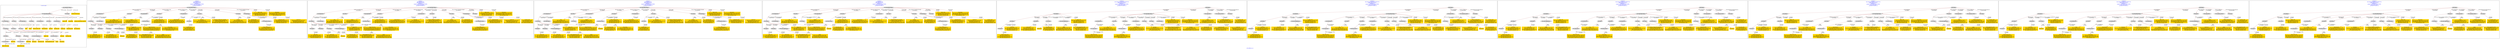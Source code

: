 digraph n0 {
fontcolor="blue"
remincross="true"
label="s28-wildlife-art.csv"
subgraph cluster_0 {
label="1-correct model"
n2[style="filled",color="white",fillcolor="lightgray",label="E12_Production1"];
n3[style="filled",color="white",fillcolor="lightgray",label="E21_Person1"];
n4[style="filled",color="white",fillcolor="lightgray",label="E53_Place1"];
n5[style="filled",color="white",fillcolor="lightgray",label="E55_Type2"];
n6[style="filled",color="white",fillcolor="lightgray",label="E67_Birth1"];
n7[style="filled",color="white",fillcolor="lightgray",label="E69_Death1"];
n8[style="filled",color="white",fillcolor="lightgray",label="E74_Group1"];
n9[style="filled",color="white",fillcolor="lightgray",label="E82_Actor_Appellation1"];
n10[style="filled",color="white",fillcolor="lightgray",label="E22_Man-Made_Object1"];
n11[style="filled",color="white",fillcolor="lightgray",label="E35_Title1"];
n12[style="filled",color="white",fillcolor="lightgray",label="E40_Legal_Body1"];
n13[style="filled",color="white",fillcolor="lightgray",label="E53_Place2"];
n14[style="filled",color="white",fillcolor="lightgray",label="E54_Dimension1"];
n15[style="filled",color="white",fillcolor="lightgray",label="E55_Type1"];
n16[style="filled",color="white",fillcolor="lightgray",label="E8_Acquisition1"];
n17[style="filled",color="white",fillcolor="lightgray",label="E33_Linguistic_Object2"];
n18[style="filled",color="white",fillcolor="lightgray",label="E55_Type3"];
n19[style="filled",color="white",fillcolor="lightgray",label="E48_Place_Name1"];
n20[style="filled",color="white",fillcolor="lightgray",label="E52_Time-Span1"];
n21[style="filled",color="white",fillcolor="lightgray",label="E52_Time-Span2"];
n22[shape="plaintext",style="filled",fillcolor="gold",label="Home Location URI"];
n23[shape="plaintext",style="filled",fillcolor="gold",label="Death_URI"];
n24[shape="plaintext",style="filled",fillcolor="gold",label="Nationality"];
n25[shape="plaintext",style="filled",fillcolor="gold",label="Place Made"];
n26[shape="plaintext",style="filled",fillcolor="gold",label="Object_URI"];
n27[shape="plaintext",style="filled",fillcolor="gold",label="Collector_Information_typeURI"];
n28[shape="plaintext",style="filled",fillcolor="gold",label="Measurements"];
n29[shape="plaintext",style="filled",fillcolor="gold",label="Birth_URI"];
n30[shape="plaintext",style="filled",fillcolor="gold",label="Materials"];
n31[shape="plaintext",style="filled",fillcolor="gold",label="Credit Line"];
n32[shape="plaintext",style="filled",fillcolor="gold",label="Maker_Appellation_URI"];
n33[shape="plaintext",style="filled",fillcolor="gold",label="Description"];
n34[shape="plaintext",style="filled",fillcolor="gold",label="Owner"];
n35[shape="plaintext",style="filled",fillcolor="gold",label="Maker Birth Date"];
n36[shape="plaintext",style="filled",fillcolor="gold",label="Acquisition_URI"];
n37[shape="plaintext",style="filled",fillcolor="gold",label="Collector Information"];
n38[shape="plaintext",style="filled",fillcolor="gold",label="Category"];
n39[shape="plaintext",style="filled",fillcolor="gold",label="Title"];
n40[shape="plaintext",style="filled",fillcolor="gold",label="Maker"];
n41[shape="plaintext",style="filled",fillcolor="gold",label="Nationality_URI"];
n42[shape="plaintext",style="filled",fillcolor="gold",label="Materials_URI"];
n43[shape="plaintext",style="filled",fillcolor="gold",label="Maker Death Date"];
n44[shape="plaintext",style="filled",fillcolor="gold",label="How Acquired?"];
n45[shape="plaintext",style="filled",fillcolor="gold",label="Category_URI"];
n46[shape="plaintext",style="filled",fillcolor="gold",label="Maker_URI"];
}
subgraph cluster_1 {
label="candidate 0\nlink coherence:0.05\nnode coherence:0.075\nconfidence:1.0\nmapping score:0.4018115942028985\ncost:2505.448934\n-precision:0.59-recall:0.53"
n48[style="filled",color="white",fillcolor="lightgray",label="E12_Production1"];
n49[style="filled",color="white",fillcolor="lightgray",label="E21_Person1"];
n50[style="filled",color="white",fillcolor="lightgray",label="E52_Time-Span1"];
n51[style="filled",color="white",fillcolor="lightgray",label="E67_Birth1"];
n52[style="filled",color="white",fillcolor="lightgray",label="E69_Death1"];
n53[style="filled",color="white",fillcolor="lightgray",label="E74_Group1"];
n54[style="filled",color="white",fillcolor="lightgray",label="E82_Actor_Appellation1"];
n55[style="filled",color="white",fillcolor="lightgray",label="E22_Man-Made_Object1"];
n56[style="filled",color="white",fillcolor="lightgray",label="E35_Title1"];
n57[style="filled",color="white",fillcolor="lightgray",label="E40_Legal_Body1"];
n58[style="filled",color="white",fillcolor="lightgray",label="E53_Place1"];
n59[style="filled",color="white",fillcolor="lightgray",label="E54_Dimension1"];
n60[style="filled",color="white",fillcolor="lightgray",label="E55_Type1"];
n61[style="filled",color="white",fillcolor="lightgray",label="E55_Type2"];
n62[style="filled",color="white",fillcolor="lightgray",label="E8_Acquisition1"];
n63[style="filled",color="white",fillcolor="lightgray",label="E48_Place_Name1"];
n64[style="filled",color="white",fillcolor="lightgray",label="E55_Type3"];
n65[style="filled",color="white",fillcolor="lightgray",label="E33_Linguistic_Object1"];
n66[shape="plaintext",style="filled",fillcolor="gold",label="Maker_Appellation_URI\n[E82_Actor_Appellation,classLink,0.643]\n[E21_Person,classLink,0.214]\n[E67_Birth,classLink,0.084]\n[E39_Actor,classLink,0.059]"];
n67[shape="plaintext",style="filled",fillcolor="gold",label="Acquisition_URI\n[E8_Acquisition,classLink,0.677]\n[E22_Man-Made_Object,classLink,0.188]\n[E38_Image,classLink,0.074]\n[E53_Place,classLink,0.062]"];
n68[shape="plaintext",style="filled",fillcolor="gold",label="Credit Line\n[E8_Acquisition,P3_has_note,0.473]\n[E30_Right,P3_has_note,0.197]\n[E40_Legal_Body,label,0.184]\n[E22_Man-Made_Object,P3_has_note,0.146]"];
n69[shape="plaintext",style="filled",fillcolor="gold",label="Death_URI\n[E69_Death,classLink,0.376]\n[E67_Birth,classLink,0.238]\n[E82_Actor_Appellation,classLink,0.207]\n[E21_Person,classLink,0.178]"];
n70[shape="plaintext",style="filled",fillcolor="gold",label="Collector Information\n[E40_Legal_Body,label,0.298]\n[E33_Linguistic_Object,P3_has_note,0.257]\n[E22_Man-Made_Object,P3_has_note,0.24]\n[E8_Acquisition,P3_has_note,0.205]"];
n71[shape="plaintext",style="filled",fillcolor="gold",label="Maker_URI\n[E82_Actor_Appellation,classLink,0.302]\n[E67_Birth,classLink,0.267]\n[E21_Person,classLink,0.256]\n[E39_Actor,classLink,0.175]"];
n72[shape="plaintext",style="filled",fillcolor="gold",label="Materials\n[E55_Type,label,0.34]\n[E29_Design_or_Procedure,P3_has_note,0.318]\n[E57_Material,label,0.238]\n[E57_Material,classLink,0.104]"];
n73[shape="plaintext",style="filled",fillcolor="gold",label="Title\n[E35_Title,label,0.406]\n[E22_Man-Made_Object,P3_has_note,0.218]\n[E33_Linguistic_Object,P3_has_note,0.21]\n[E73_Information_Object,P3_has_note,0.166]"];
n74[shape="plaintext",style="filled",fillcolor="gold",label="Maker Birth Date\n[E52_Time-Span,P82_at_some_time_within,0.35]\n[E52_Time-Span,P82b_end_of_the_end,0.32]\n[E52_Time-Span,P82a_begin_of_the_begin,0.27]\n[E33_Linguistic_Object,P3_has_note,0.06]"];
n75[shape="plaintext",style="filled",fillcolor="gold",label="Maker\n[E82_Actor_Appellation,label,0.545]\n[E8_Acquisition,P3_has_note,0.282]\n[E33_Linguistic_Object,P3_has_note,0.093]\n[E22_Man-Made_Object,P3_has_note,0.08]"];
n76[shape="plaintext",style="filled",fillcolor="gold",label="Owner\n[E40_Legal_Body,label,0.496]\n[E8_Acquisition,P3_has_note,0.214]\n[E30_Right,P3_has_note,0.19]\n[E22_Man-Made_Object,P3_has_note,0.099]"];
n77[shape="plaintext",style="filled",fillcolor="gold",label="Birth_URI\n[E67_Birth,classLink,0.499]\n[E82_Actor_Appellation,classLink,0.202]\n[E21_Person,classLink,0.173]\n[E39_Actor,classLink,0.126]"];
n78[shape="plaintext",style="filled",fillcolor="gold",label="Category\n[E55_Type,label,0.456]\n[E55_Type,classLink,0.299]\n[E73_Information_Object,P3_has_note,0.122]\n[E33_Linguistic_Object,P3_has_note,0.122]"];
n79[shape="plaintext",style="filled",fillcolor="gold",label="Measurements\n[E54_Dimension,P3_has_note,0.729]\n[E22_Man-Made_Object,P3_has_note,0.11]\n[E73_Information_Object,P3_has_note,0.083]\n[E34_Inscription,P3_has_note,0.078]"];
n80[shape="plaintext",style="filled",fillcolor="gold",label="Object_URI\n[E8_Acquisition,classLink,0.488]\n[E22_Man-Made_Object,classLink,0.323]\n[E38_Image,classLink,0.104]\n[E53_Place,classLink,0.086]"];
n81[shape="plaintext",style="filled",fillcolor="gold",label="Description\n[E22_Man-Made_Object,P3_has_note,0.339]\n[E33_Linguistic_Object,P3_has_note,0.29]\n[E73_Information_Object,P3_has_note,0.205]\n[E35_Title,label,0.166]"];
n82[shape="plaintext",style="filled",fillcolor="gold",label="Nationality"];
n83[shape="plaintext",style="filled",fillcolor="gold",label="Collector_Information_typeURI\n[E33_Linguistic_Object,classLink,0.846]\n[E55_Type,classLink,0.149]\n[E22_Man-Made_Object,P3_has_note,0.002]\n[E73_Information_Object,P3_has_note,0.002]"];
n84[shape="plaintext",style="filled",fillcolor="gold",label="Nationality_URI\n[E74_Group,classLink,0.7]\n[E55_Type,classLink,0.139]\n[E57_Material,classLink,0.136]\n[E55_Type,label,0.025]"];
n85[shape="plaintext",style="filled",fillcolor="gold",label="Category_URI\n[E55_Type,classLink,0.596]\n[E55_Type,label,0.189]\n[E74_Group,classLink,0.111]\n[E57_Material,classLink,0.104]"];
n86[shape="plaintext",style="filled",fillcolor="gold",label="Place Made\n[E48_Place_Name,label,0.551]\n[E33_Linguistic_Object,P3_has_note,0.184]\n[E22_Man-Made_Object,P3_has_note,0.139]\n[E35_Title,label,0.126]"];
n87[shape="plaintext",style="filled",fillcolor="gold",label="Materials_URI\n[E55_Type,classLink,0.419]\n[E57_Material,classLink,0.375]\n[E74_Group,classLink,0.159]\n[E55_Type,label,0.047]"];
n88[shape="plaintext",style="filled",fillcolor="gold",label="Home Location URI\n[E53_Place,classLink,0.58]\n[E38_Image,classLink,0.162]\n[E22_Man-Made_Object,classLink,0.135]\n[E67_Birth,classLink,0.122]"];
}
subgraph cluster_2 {
label="candidate 1\nlink coherence:0.05\nnode coherence:0.075\nconfidence:1.0\nmapping score:0.4018115942028985\ncost:2505.458936\n-precision:0.59-recall:0.53"
n90[style="filled",color="white",fillcolor="lightgray",label="E12_Production1"];
n91[style="filled",color="white",fillcolor="lightgray",label="E21_Person1"];
n92[style="filled",color="white",fillcolor="lightgray",label="E52_Time-Span1"];
n93[style="filled",color="white",fillcolor="lightgray",label="E67_Birth1"];
n94[style="filled",color="white",fillcolor="lightgray",label="E69_Death1"];
n95[style="filled",color="white",fillcolor="lightgray",label="E74_Group1"];
n96[style="filled",color="white",fillcolor="lightgray",label="E82_Actor_Appellation1"];
n97[style="filled",color="white",fillcolor="lightgray",label="E22_Man-Made_Object1"];
n98[style="filled",color="white",fillcolor="lightgray",label="E35_Title1"];
n99[style="filled",color="white",fillcolor="lightgray",label="E40_Legal_Body1"];
n100[style="filled",color="white",fillcolor="lightgray",label="E53_Place1"];
n101[style="filled",color="white",fillcolor="lightgray",label="E54_Dimension1"];
n102[style="filled",color="white",fillcolor="lightgray",label="E55_Type1"];
n103[style="filled",color="white",fillcolor="lightgray",label="E55_Type2"];
n104[style="filled",color="white",fillcolor="lightgray",label="E8_Acquisition1"];
n105[style="filled",color="white",fillcolor="lightgray",label="E48_Place_Name1"];
n106[style="filled",color="white",fillcolor="lightgray",label="E55_Type3"];
n107[style="filled",color="white",fillcolor="lightgray",label="E33_Linguistic_Object1"];
n108[shape="plaintext",style="filled",fillcolor="gold",label="Maker_Appellation_URI\n[E82_Actor_Appellation,classLink,0.643]\n[E21_Person,classLink,0.214]\n[E67_Birth,classLink,0.084]\n[E39_Actor,classLink,0.059]"];
n109[shape="plaintext",style="filled",fillcolor="gold",label="Acquisition_URI\n[E8_Acquisition,classLink,0.677]\n[E22_Man-Made_Object,classLink,0.188]\n[E38_Image,classLink,0.074]\n[E53_Place,classLink,0.062]"];
n110[shape="plaintext",style="filled",fillcolor="gold",label="Credit Line\n[E8_Acquisition,P3_has_note,0.473]\n[E30_Right,P3_has_note,0.197]\n[E40_Legal_Body,label,0.184]\n[E22_Man-Made_Object,P3_has_note,0.146]"];
n111[shape="plaintext",style="filled",fillcolor="gold",label="Death_URI\n[E69_Death,classLink,0.376]\n[E67_Birth,classLink,0.238]\n[E82_Actor_Appellation,classLink,0.207]\n[E21_Person,classLink,0.178]"];
n112[shape="plaintext",style="filled",fillcolor="gold",label="Collector Information\n[E40_Legal_Body,label,0.298]\n[E33_Linguistic_Object,P3_has_note,0.257]\n[E22_Man-Made_Object,P3_has_note,0.24]\n[E8_Acquisition,P3_has_note,0.205]"];
n113[shape="plaintext",style="filled",fillcolor="gold",label="Maker_URI\n[E82_Actor_Appellation,classLink,0.302]\n[E67_Birth,classLink,0.267]\n[E21_Person,classLink,0.256]\n[E39_Actor,classLink,0.175]"];
n114[shape="plaintext",style="filled",fillcolor="gold",label="Materials\n[E55_Type,label,0.34]\n[E29_Design_or_Procedure,P3_has_note,0.318]\n[E57_Material,label,0.238]\n[E57_Material,classLink,0.104]"];
n115[shape="plaintext",style="filled",fillcolor="gold",label="Title\n[E35_Title,label,0.406]\n[E22_Man-Made_Object,P3_has_note,0.218]\n[E33_Linguistic_Object,P3_has_note,0.21]\n[E73_Information_Object,P3_has_note,0.166]"];
n116[shape="plaintext",style="filled",fillcolor="gold",label="Maker Birth Date\n[E52_Time-Span,P82_at_some_time_within,0.35]\n[E52_Time-Span,P82b_end_of_the_end,0.32]\n[E52_Time-Span,P82a_begin_of_the_begin,0.27]\n[E33_Linguistic_Object,P3_has_note,0.06]"];
n117[shape="plaintext",style="filled",fillcolor="gold",label="Maker\n[E82_Actor_Appellation,label,0.545]\n[E8_Acquisition,P3_has_note,0.282]\n[E33_Linguistic_Object,P3_has_note,0.093]\n[E22_Man-Made_Object,P3_has_note,0.08]"];
n118[shape="plaintext",style="filled",fillcolor="gold",label="Owner\n[E40_Legal_Body,label,0.496]\n[E8_Acquisition,P3_has_note,0.214]\n[E30_Right,P3_has_note,0.19]\n[E22_Man-Made_Object,P3_has_note,0.099]"];
n119[shape="plaintext",style="filled",fillcolor="gold",label="Birth_URI\n[E67_Birth,classLink,0.499]\n[E82_Actor_Appellation,classLink,0.202]\n[E21_Person,classLink,0.173]\n[E39_Actor,classLink,0.126]"];
n120[shape="plaintext",style="filled",fillcolor="gold",label="Category\n[E55_Type,label,0.456]\n[E55_Type,classLink,0.299]\n[E73_Information_Object,P3_has_note,0.122]\n[E33_Linguistic_Object,P3_has_note,0.122]"];
n121[shape="plaintext",style="filled",fillcolor="gold",label="Measurements\n[E54_Dimension,P3_has_note,0.729]\n[E22_Man-Made_Object,P3_has_note,0.11]\n[E73_Information_Object,P3_has_note,0.083]\n[E34_Inscription,P3_has_note,0.078]"];
n122[shape="plaintext",style="filled",fillcolor="gold",label="Object_URI\n[E8_Acquisition,classLink,0.488]\n[E22_Man-Made_Object,classLink,0.323]\n[E38_Image,classLink,0.104]\n[E53_Place,classLink,0.086]"];
n123[shape="plaintext",style="filled",fillcolor="gold",label="Description\n[E22_Man-Made_Object,P3_has_note,0.339]\n[E33_Linguistic_Object,P3_has_note,0.29]\n[E73_Information_Object,P3_has_note,0.205]\n[E35_Title,label,0.166]"];
n124[shape="plaintext",style="filled",fillcolor="gold",label="Nationality"];
n125[shape="plaintext",style="filled",fillcolor="gold",label="Collector_Information_typeURI\n[E33_Linguistic_Object,classLink,0.846]\n[E55_Type,classLink,0.149]\n[E22_Man-Made_Object,P3_has_note,0.002]\n[E73_Information_Object,P3_has_note,0.002]"];
n126[shape="plaintext",style="filled",fillcolor="gold",label="Nationality_URI\n[E74_Group,classLink,0.7]\n[E55_Type,classLink,0.139]\n[E57_Material,classLink,0.136]\n[E55_Type,label,0.025]"];
n127[shape="plaintext",style="filled",fillcolor="gold",label="Category_URI\n[E55_Type,classLink,0.596]\n[E55_Type,label,0.189]\n[E74_Group,classLink,0.111]\n[E57_Material,classLink,0.104]"];
n128[shape="plaintext",style="filled",fillcolor="gold",label="Place Made\n[E48_Place_Name,label,0.551]\n[E33_Linguistic_Object,P3_has_note,0.184]\n[E22_Man-Made_Object,P3_has_note,0.139]\n[E35_Title,label,0.126]"];
n129[shape="plaintext",style="filled",fillcolor="gold",label="Materials_URI\n[E55_Type,classLink,0.419]\n[E57_Material,classLink,0.375]\n[E74_Group,classLink,0.159]\n[E55_Type,label,0.047]"];
n130[shape="plaintext",style="filled",fillcolor="gold",label="Home Location URI\n[E53_Place,classLink,0.58]\n[E38_Image,classLink,0.162]\n[E22_Man-Made_Object,classLink,0.135]\n[E67_Birth,classLink,0.122]"];
}
subgraph cluster_3 {
label="candidate 2\nlink coherence:0.05\nnode coherence:0.075\nconfidence:1.0\nmapping score:0.4018115942028985\ncost:2505.463437\n-precision:0.53-recall:0.47"
n132[style="filled",color="white",fillcolor="lightgray",label="E12_Production1"];
n133[style="filled",color="white",fillcolor="lightgray",label="E21_Person1"];
n134[style="filled",color="white",fillcolor="lightgray",label="E52_Time-Span1"];
n135[style="filled",color="white",fillcolor="lightgray",label="E67_Birth1"];
n136[style="filled",color="white",fillcolor="lightgray",label="E69_Death1"];
n137[style="filled",color="white",fillcolor="lightgray",label="E82_Actor_Appellation1"];
n138[style="filled",color="white",fillcolor="lightgray",label="E22_Man-Made_Object1"];
n139[style="filled",color="white",fillcolor="lightgray",label="E35_Title1"];
n140[style="filled",color="white",fillcolor="lightgray",label="E40_Legal_Body1"];
n141[style="filled",color="white",fillcolor="lightgray",label="E53_Place1"];
n142[style="filled",color="white",fillcolor="lightgray",label="E54_Dimension1"];
n143[style="filled",color="white",fillcolor="lightgray",label="E55_Type1"];
n144[style="filled",color="white",fillcolor="lightgray",label="E55_Type2"];
n145[style="filled",color="white",fillcolor="lightgray",label="E8_Acquisition1"];
n146[style="filled",color="white",fillcolor="lightgray",label="E74_Group1"];
n147[style="filled",color="white",fillcolor="lightgray",label="E48_Place_Name1"];
n148[style="filled",color="white",fillcolor="lightgray",label="E55_Type3"];
n149[style="filled",color="white",fillcolor="lightgray",label="E33_Linguistic_Object1"];
n150[shape="plaintext",style="filled",fillcolor="gold",label="Maker_Appellation_URI\n[E82_Actor_Appellation,classLink,0.643]\n[E21_Person,classLink,0.214]\n[E67_Birth,classLink,0.084]\n[E39_Actor,classLink,0.059]"];
n151[shape="plaintext",style="filled",fillcolor="gold",label="Acquisition_URI\n[E8_Acquisition,classLink,0.677]\n[E22_Man-Made_Object,classLink,0.188]\n[E38_Image,classLink,0.074]\n[E53_Place,classLink,0.062]"];
n152[shape="plaintext",style="filled",fillcolor="gold",label="Credit Line\n[E8_Acquisition,P3_has_note,0.473]\n[E30_Right,P3_has_note,0.197]\n[E40_Legal_Body,label,0.184]\n[E22_Man-Made_Object,P3_has_note,0.146]"];
n153[shape="plaintext",style="filled",fillcolor="gold",label="Death_URI\n[E69_Death,classLink,0.376]\n[E67_Birth,classLink,0.238]\n[E82_Actor_Appellation,classLink,0.207]\n[E21_Person,classLink,0.178]"];
n154[shape="plaintext",style="filled",fillcolor="gold",label="Collector Information\n[E40_Legal_Body,label,0.298]\n[E33_Linguistic_Object,P3_has_note,0.257]\n[E22_Man-Made_Object,P3_has_note,0.24]\n[E8_Acquisition,P3_has_note,0.205]"];
n155[shape="plaintext",style="filled",fillcolor="gold",label="Maker_URI\n[E82_Actor_Appellation,classLink,0.302]\n[E67_Birth,classLink,0.267]\n[E21_Person,classLink,0.256]\n[E39_Actor,classLink,0.175]"];
n156[shape="plaintext",style="filled",fillcolor="gold",label="Materials\n[E55_Type,label,0.34]\n[E29_Design_or_Procedure,P3_has_note,0.318]\n[E57_Material,label,0.238]\n[E57_Material,classLink,0.104]"];
n157[shape="plaintext",style="filled",fillcolor="gold",label="Title\n[E35_Title,label,0.406]\n[E22_Man-Made_Object,P3_has_note,0.218]\n[E33_Linguistic_Object,P3_has_note,0.21]\n[E73_Information_Object,P3_has_note,0.166]"];
n158[shape="plaintext",style="filled",fillcolor="gold",label="Maker Birth Date\n[E52_Time-Span,P82_at_some_time_within,0.35]\n[E52_Time-Span,P82b_end_of_the_end,0.32]\n[E52_Time-Span,P82a_begin_of_the_begin,0.27]\n[E33_Linguistic_Object,P3_has_note,0.06]"];
n159[shape="plaintext",style="filled",fillcolor="gold",label="Maker\n[E82_Actor_Appellation,label,0.545]\n[E8_Acquisition,P3_has_note,0.282]\n[E33_Linguistic_Object,P3_has_note,0.093]\n[E22_Man-Made_Object,P3_has_note,0.08]"];
n160[shape="plaintext",style="filled",fillcolor="gold",label="Owner\n[E40_Legal_Body,label,0.496]\n[E8_Acquisition,P3_has_note,0.214]\n[E30_Right,P3_has_note,0.19]\n[E22_Man-Made_Object,P3_has_note,0.099]"];
n161[shape="plaintext",style="filled",fillcolor="gold",label="Birth_URI\n[E67_Birth,classLink,0.499]\n[E82_Actor_Appellation,classLink,0.202]\n[E21_Person,classLink,0.173]\n[E39_Actor,classLink,0.126]"];
n162[shape="plaintext",style="filled",fillcolor="gold",label="Category\n[E55_Type,label,0.456]\n[E55_Type,classLink,0.299]\n[E73_Information_Object,P3_has_note,0.122]\n[E33_Linguistic_Object,P3_has_note,0.122]"];
n163[shape="plaintext",style="filled",fillcolor="gold",label="Measurements\n[E54_Dimension,P3_has_note,0.729]\n[E22_Man-Made_Object,P3_has_note,0.11]\n[E73_Information_Object,P3_has_note,0.083]\n[E34_Inscription,P3_has_note,0.078]"];
n164[shape="plaintext",style="filled",fillcolor="gold",label="Object_URI\n[E8_Acquisition,classLink,0.488]\n[E22_Man-Made_Object,classLink,0.323]\n[E38_Image,classLink,0.104]\n[E53_Place,classLink,0.086]"];
n165[shape="plaintext",style="filled",fillcolor="gold",label="Description\n[E22_Man-Made_Object,P3_has_note,0.339]\n[E33_Linguistic_Object,P3_has_note,0.29]\n[E73_Information_Object,P3_has_note,0.205]\n[E35_Title,label,0.166]"];
n166[shape="plaintext",style="filled",fillcolor="gold",label="Nationality"];
n167[shape="plaintext",style="filled",fillcolor="gold",label="Collector_Information_typeURI\n[E33_Linguistic_Object,classLink,0.846]\n[E55_Type,classLink,0.149]\n[E22_Man-Made_Object,P3_has_note,0.002]\n[E73_Information_Object,P3_has_note,0.002]"];
n168[shape="plaintext",style="filled",fillcolor="gold",label="Nationality_URI\n[E74_Group,classLink,0.7]\n[E55_Type,classLink,0.139]\n[E57_Material,classLink,0.136]\n[E55_Type,label,0.025]"];
n169[shape="plaintext",style="filled",fillcolor="gold",label="Category_URI\n[E55_Type,classLink,0.596]\n[E55_Type,label,0.189]\n[E74_Group,classLink,0.111]\n[E57_Material,classLink,0.104]"];
n170[shape="plaintext",style="filled",fillcolor="gold",label="Place Made\n[E48_Place_Name,label,0.551]\n[E33_Linguistic_Object,P3_has_note,0.184]\n[E22_Man-Made_Object,P3_has_note,0.139]\n[E35_Title,label,0.126]"];
n171[shape="plaintext",style="filled",fillcolor="gold",label="Materials_URI\n[E55_Type,classLink,0.419]\n[E57_Material,classLink,0.375]\n[E74_Group,classLink,0.159]\n[E55_Type,label,0.047]"];
n172[shape="plaintext",style="filled",fillcolor="gold",label="Home Location URI\n[E53_Place,classLink,0.58]\n[E38_Image,classLink,0.162]\n[E22_Man-Made_Object,classLink,0.135]\n[E67_Birth,classLink,0.122]"];
}
subgraph cluster_4 {
label="candidate 3\nlink coherence:0.05\nnode coherence:0.075\nconfidence:1.0\nmapping score:0.4018115942028985\ncost:2505.473439\n-precision:0.53-recall:0.47"
n174[style="filled",color="white",fillcolor="lightgray",label="E12_Production1"];
n175[style="filled",color="white",fillcolor="lightgray",label="E21_Person1"];
n176[style="filled",color="white",fillcolor="lightgray",label="E52_Time-Span1"];
n177[style="filled",color="white",fillcolor="lightgray",label="E67_Birth1"];
n178[style="filled",color="white",fillcolor="lightgray",label="E69_Death1"];
n179[style="filled",color="white",fillcolor="lightgray",label="E82_Actor_Appellation1"];
n180[style="filled",color="white",fillcolor="lightgray",label="E22_Man-Made_Object1"];
n181[style="filled",color="white",fillcolor="lightgray",label="E35_Title1"];
n182[style="filled",color="white",fillcolor="lightgray",label="E40_Legal_Body1"];
n183[style="filled",color="white",fillcolor="lightgray",label="E53_Place1"];
n184[style="filled",color="white",fillcolor="lightgray",label="E54_Dimension1"];
n185[style="filled",color="white",fillcolor="lightgray",label="E55_Type1"];
n186[style="filled",color="white",fillcolor="lightgray",label="E55_Type2"];
n187[style="filled",color="white",fillcolor="lightgray",label="E8_Acquisition1"];
n188[style="filled",color="white",fillcolor="lightgray",label="E74_Group1"];
n189[style="filled",color="white",fillcolor="lightgray",label="E48_Place_Name1"];
n190[style="filled",color="white",fillcolor="lightgray",label="E55_Type3"];
n191[style="filled",color="white",fillcolor="lightgray",label="E33_Linguistic_Object1"];
n192[shape="plaintext",style="filled",fillcolor="gold",label="Maker_Appellation_URI\n[E82_Actor_Appellation,classLink,0.643]\n[E21_Person,classLink,0.214]\n[E67_Birth,classLink,0.084]\n[E39_Actor,classLink,0.059]"];
n193[shape="plaintext",style="filled",fillcolor="gold",label="Acquisition_URI\n[E8_Acquisition,classLink,0.677]\n[E22_Man-Made_Object,classLink,0.188]\n[E38_Image,classLink,0.074]\n[E53_Place,classLink,0.062]"];
n194[shape="plaintext",style="filled",fillcolor="gold",label="Credit Line\n[E8_Acquisition,P3_has_note,0.473]\n[E30_Right,P3_has_note,0.197]\n[E40_Legal_Body,label,0.184]\n[E22_Man-Made_Object,P3_has_note,0.146]"];
n195[shape="plaintext",style="filled",fillcolor="gold",label="Death_URI\n[E69_Death,classLink,0.376]\n[E67_Birth,classLink,0.238]\n[E82_Actor_Appellation,classLink,0.207]\n[E21_Person,classLink,0.178]"];
n196[shape="plaintext",style="filled",fillcolor="gold",label="Collector Information\n[E40_Legal_Body,label,0.298]\n[E33_Linguistic_Object,P3_has_note,0.257]\n[E22_Man-Made_Object,P3_has_note,0.24]\n[E8_Acquisition,P3_has_note,0.205]"];
n197[shape="plaintext",style="filled",fillcolor="gold",label="Maker_URI\n[E82_Actor_Appellation,classLink,0.302]\n[E67_Birth,classLink,0.267]\n[E21_Person,classLink,0.256]\n[E39_Actor,classLink,0.175]"];
n198[shape="plaintext",style="filled",fillcolor="gold",label="Materials\n[E55_Type,label,0.34]\n[E29_Design_or_Procedure,P3_has_note,0.318]\n[E57_Material,label,0.238]\n[E57_Material,classLink,0.104]"];
n199[shape="plaintext",style="filled",fillcolor="gold",label="Title\n[E35_Title,label,0.406]\n[E22_Man-Made_Object,P3_has_note,0.218]\n[E33_Linguistic_Object,P3_has_note,0.21]\n[E73_Information_Object,P3_has_note,0.166]"];
n200[shape="plaintext",style="filled",fillcolor="gold",label="Maker Birth Date\n[E52_Time-Span,P82_at_some_time_within,0.35]\n[E52_Time-Span,P82b_end_of_the_end,0.32]\n[E52_Time-Span,P82a_begin_of_the_begin,0.27]\n[E33_Linguistic_Object,P3_has_note,0.06]"];
n201[shape="plaintext",style="filled",fillcolor="gold",label="Maker\n[E82_Actor_Appellation,label,0.545]\n[E8_Acquisition,P3_has_note,0.282]\n[E33_Linguistic_Object,P3_has_note,0.093]\n[E22_Man-Made_Object,P3_has_note,0.08]"];
n202[shape="plaintext",style="filled",fillcolor="gold",label="Owner\n[E40_Legal_Body,label,0.496]\n[E8_Acquisition,P3_has_note,0.214]\n[E30_Right,P3_has_note,0.19]\n[E22_Man-Made_Object,P3_has_note,0.099]"];
n203[shape="plaintext",style="filled",fillcolor="gold",label="Birth_URI\n[E67_Birth,classLink,0.499]\n[E82_Actor_Appellation,classLink,0.202]\n[E21_Person,classLink,0.173]\n[E39_Actor,classLink,0.126]"];
n204[shape="plaintext",style="filled",fillcolor="gold",label="Category\n[E55_Type,label,0.456]\n[E55_Type,classLink,0.299]\n[E73_Information_Object,P3_has_note,0.122]\n[E33_Linguistic_Object,P3_has_note,0.122]"];
n205[shape="plaintext",style="filled",fillcolor="gold",label="Measurements\n[E54_Dimension,P3_has_note,0.729]\n[E22_Man-Made_Object,P3_has_note,0.11]\n[E73_Information_Object,P3_has_note,0.083]\n[E34_Inscription,P3_has_note,0.078]"];
n206[shape="plaintext",style="filled",fillcolor="gold",label="Object_URI\n[E8_Acquisition,classLink,0.488]\n[E22_Man-Made_Object,classLink,0.323]\n[E38_Image,classLink,0.104]\n[E53_Place,classLink,0.086]"];
n207[shape="plaintext",style="filled",fillcolor="gold",label="Description\n[E22_Man-Made_Object,P3_has_note,0.339]\n[E33_Linguistic_Object,P3_has_note,0.29]\n[E73_Information_Object,P3_has_note,0.205]\n[E35_Title,label,0.166]"];
n208[shape="plaintext",style="filled",fillcolor="gold",label="Nationality"];
n209[shape="plaintext",style="filled",fillcolor="gold",label="Collector_Information_typeURI\n[E33_Linguistic_Object,classLink,0.846]\n[E55_Type,classLink,0.149]\n[E22_Man-Made_Object,P3_has_note,0.002]\n[E73_Information_Object,P3_has_note,0.002]"];
n210[shape="plaintext",style="filled",fillcolor="gold",label="Nationality_URI\n[E74_Group,classLink,0.7]\n[E55_Type,classLink,0.139]\n[E57_Material,classLink,0.136]\n[E55_Type,label,0.025]"];
n211[shape="plaintext",style="filled",fillcolor="gold",label="Category_URI\n[E55_Type,classLink,0.596]\n[E55_Type,label,0.189]\n[E74_Group,classLink,0.111]\n[E57_Material,classLink,0.104]"];
n212[shape="plaintext",style="filled",fillcolor="gold",label="Place Made\n[E48_Place_Name,label,0.551]\n[E33_Linguistic_Object,P3_has_note,0.184]\n[E22_Man-Made_Object,P3_has_note,0.139]\n[E35_Title,label,0.126]"];
n213[shape="plaintext",style="filled",fillcolor="gold",label="Materials_URI\n[E55_Type,classLink,0.419]\n[E57_Material,classLink,0.375]\n[E74_Group,classLink,0.159]\n[E55_Type,label,0.047]"];
n214[shape="plaintext",style="filled",fillcolor="gold",label="Home Location URI\n[E53_Place,classLink,0.58]\n[E38_Image,classLink,0.162]\n[E22_Man-Made_Object,classLink,0.135]\n[E67_Birth,classLink,0.122]"];
}
subgraph cluster_5 {
label="candidate 4\nlink coherence:0.047619047619047616\nnode coherence:0.075\nconfidence:1.0\nmapping score:0.4018115942028985\ncost:2506.215446\n-precision:0.53-recall:0.53"
n216[style="filled",color="white",fillcolor="lightgray",label="E12_Production1"];
n217[style="filled",color="white",fillcolor="lightgray",label="E52_Time-Span1"];
n218[style="filled",color="white",fillcolor="lightgray",label="E21_Person1"];
n219[style="filled",color="white",fillcolor="lightgray",label="E67_Birth1"];
n220[style="filled",color="white",fillcolor="lightgray",label="E69_Death1"];
n221[style="filled",color="white",fillcolor="lightgray",label="E74_Group1"];
n222[style="filled",color="white",fillcolor="lightgray",label="E82_Actor_Appellation2"];
n223[style="filled",color="white",fillcolor="lightgray",label="E22_Man-Made_Object1"];
n224[style="filled",color="white",fillcolor="lightgray",label="E35_Title1"];
n225[style="filled",color="white",fillcolor="lightgray",label="E53_Place1"];
n226[style="filled",color="white",fillcolor="lightgray",label="E54_Dimension1"];
n227[style="filled",color="white",fillcolor="lightgray",label="E55_Type1"];
n228[style="filled",color="white",fillcolor="lightgray",label="E55_Type2"];
n229[style="filled",color="white",fillcolor="lightgray",label="E8_Acquisition1"];
n230[style="filled",color="white",fillcolor="lightgray",label="E38_Image1"];
n231[style="filled",color="white",fillcolor="lightgray",label="E40_Legal_Body1"];
n232[style="filled",color="white",fillcolor="lightgray",label="E48_Place_Name1"];
n233[style="filled",color="white",fillcolor="lightgray",label="E53_Place3"];
n234[style="filled",color="white",fillcolor="lightgray",label="E33_Linguistic_Object1"];
n235[style="filled",color="white",fillcolor="lightgray",label="E55_Type3"];
n236[shape="plaintext",style="filled",fillcolor="gold",label="Acquisition_URI\n[E8_Acquisition,classLink,0.677]\n[E22_Man-Made_Object,classLink,0.188]\n[E38_Image,classLink,0.074]\n[E53_Place,classLink,0.062]"];
n237[shape="plaintext",style="filled",fillcolor="gold",label="Credit Line\n[E8_Acquisition,P3_has_note,0.473]\n[E30_Right,P3_has_note,0.197]\n[E40_Legal_Body,label,0.184]\n[E22_Man-Made_Object,P3_has_note,0.146]"];
n238[shape="plaintext",style="filled",fillcolor="gold",label="Death_URI\n[E69_Death,classLink,0.376]\n[E67_Birth,classLink,0.238]\n[E82_Actor_Appellation,classLink,0.207]\n[E21_Person,classLink,0.178]"];
n239[shape="plaintext",style="filled",fillcolor="gold",label="Collector Information\n[E40_Legal_Body,label,0.298]\n[E33_Linguistic_Object,P3_has_note,0.257]\n[E22_Man-Made_Object,P3_has_note,0.24]\n[E8_Acquisition,P3_has_note,0.205]"];
n240[shape="plaintext",style="filled",fillcolor="gold",label="Maker\n[E82_Actor_Appellation,label,0.545]\n[E8_Acquisition,P3_has_note,0.282]\n[E33_Linguistic_Object,P3_has_note,0.093]\n[E22_Man-Made_Object,P3_has_note,0.08]"];
n241[shape="plaintext",style="filled",fillcolor="gold",label="Maker_URI\n[E82_Actor_Appellation,classLink,0.302]\n[E67_Birth,classLink,0.267]\n[E21_Person,classLink,0.256]\n[E39_Actor,classLink,0.175]"];
n242[shape="plaintext",style="filled",fillcolor="gold",label="Home Location URI\n[E53_Place,classLink,0.58]\n[E38_Image,classLink,0.162]\n[E22_Man-Made_Object,classLink,0.135]\n[E67_Birth,classLink,0.122]"];
n243[shape="plaintext",style="filled",fillcolor="gold",label="Materials\n[E55_Type,label,0.34]\n[E29_Design_or_Procedure,P3_has_note,0.318]\n[E57_Material,label,0.238]\n[E57_Material,classLink,0.104]"];
n244[shape="plaintext",style="filled",fillcolor="gold",label="Title\n[E35_Title,label,0.406]\n[E22_Man-Made_Object,P3_has_note,0.218]\n[E33_Linguistic_Object,P3_has_note,0.21]\n[E73_Information_Object,P3_has_note,0.166]"];
n245[shape="plaintext",style="filled",fillcolor="gold",label="Maker Birth Date\n[E52_Time-Span,P82_at_some_time_within,0.35]\n[E52_Time-Span,P82b_end_of_the_end,0.32]\n[E52_Time-Span,P82a_begin_of_the_begin,0.27]\n[E33_Linguistic_Object,P3_has_note,0.06]"];
n246[shape="plaintext",style="filled",fillcolor="gold",label="Owner\n[E40_Legal_Body,label,0.496]\n[E8_Acquisition,P3_has_note,0.214]\n[E30_Right,P3_has_note,0.19]\n[E22_Man-Made_Object,P3_has_note,0.099]"];
n247[shape="plaintext",style="filled",fillcolor="gold",label="Birth_URI\n[E67_Birth,classLink,0.499]\n[E82_Actor_Appellation,classLink,0.202]\n[E21_Person,classLink,0.173]\n[E39_Actor,classLink,0.126]"];
n248[shape="plaintext",style="filled",fillcolor="gold",label="Category\n[E55_Type,label,0.456]\n[E55_Type,classLink,0.299]\n[E73_Information_Object,P3_has_note,0.122]\n[E33_Linguistic_Object,P3_has_note,0.122]"];
n249[shape="plaintext",style="filled",fillcolor="gold",label="Measurements\n[E54_Dimension,P3_has_note,0.729]\n[E22_Man-Made_Object,P3_has_note,0.11]\n[E73_Information_Object,P3_has_note,0.083]\n[E34_Inscription,P3_has_note,0.078]"];
n250[shape="plaintext",style="filled",fillcolor="gold",label="Object_URI\n[E8_Acquisition,classLink,0.488]\n[E22_Man-Made_Object,classLink,0.323]\n[E38_Image,classLink,0.104]\n[E53_Place,classLink,0.086]"];
n251[shape="plaintext",style="filled",fillcolor="gold",label="Description\n[E22_Man-Made_Object,P3_has_note,0.339]\n[E33_Linguistic_Object,P3_has_note,0.29]\n[E73_Information_Object,P3_has_note,0.205]\n[E35_Title,label,0.166]"];
n252[shape="plaintext",style="filled",fillcolor="gold",label="Nationality"];
n253[shape="plaintext",style="filled",fillcolor="gold",label="Collector_Information_typeURI\n[E33_Linguistic_Object,classLink,0.846]\n[E55_Type,classLink,0.149]\n[E22_Man-Made_Object,P3_has_note,0.002]\n[E73_Information_Object,P3_has_note,0.002]"];
n254[shape="plaintext",style="filled",fillcolor="gold",label="Nationality_URI\n[E74_Group,classLink,0.7]\n[E55_Type,classLink,0.139]\n[E57_Material,classLink,0.136]\n[E55_Type,label,0.025]"];
n255[shape="plaintext",style="filled",fillcolor="gold",label="Category_URI\n[E55_Type,classLink,0.596]\n[E55_Type,label,0.189]\n[E74_Group,classLink,0.111]\n[E57_Material,classLink,0.104]"];
n256[shape="plaintext",style="filled",fillcolor="gold",label="Place Made\n[E48_Place_Name,label,0.551]\n[E33_Linguistic_Object,P3_has_note,0.184]\n[E22_Man-Made_Object,P3_has_note,0.139]\n[E35_Title,label,0.126]"];
n257[shape="plaintext",style="filled",fillcolor="gold",label="Materials_URI\n[E55_Type,classLink,0.419]\n[E57_Material,classLink,0.375]\n[E74_Group,classLink,0.159]\n[E55_Type,label,0.047]"];
n258[shape="plaintext",style="filled",fillcolor="gold",label="Maker_Appellation_URI\n[E82_Actor_Appellation,classLink,0.643]\n[E21_Person,classLink,0.214]\n[E67_Birth,classLink,0.084]\n[E39_Actor,classLink,0.059]"];
}
subgraph cluster_6 {
label="candidate 5\nlink coherence:0.047619047619047616\nnode coherence:0.075\nconfidence:1.0\nmapping score:0.4018115942028985\ncost:2506.229949\n-precision:0.47-recall:0.47"
n260[style="filled",color="white",fillcolor="lightgray",label="E12_Production1"];
n261[style="filled",color="white",fillcolor="lightgray",label="E52_Time-Span1"];
n262[style="filled",color="white",fillcolor="lightgray",label="E21_Person1"];
n263[style="filled",color="white",fillcolor="lightgray",label="E67_Birth1"];
n264[style="filled",color="white",fillcolor="lightgray",label="E69_Death1"];
n265[style="filled",color="white",fillcolor="lightgray",label="E82_Actor_Appellation2"];
n266[style="filled",color="white",fillcolor="lightgray",label="E22_Man-Made_Object1"];
n267[style="filled",color="white",fillcolor="lightgray",label="E35_Title1"];
n268[style="filled",color="white",fillcolor="lightgray",label="E53_Place1"];
n269[style="filled",color="white",fillcolor="lightgray",label="E54_Dimension1"];
n270[style="filled",color="white",fillcolor="lightgray",label="E55_Type1"];
n271[style="filled",color="white",fillcolor="lightgray",label="E55_Type2"];
n272[style="filled",color="white",fillcolor="lightgray",label="E8_Acquisition1"];
n273[style="filled",color="white",fillcolor="lightgray",label="E38_Image1"];
n274[style="filled",color="white",fillcolor="lightgray",label="E40_Legal_Body1"];
n275[style="filled",color="white",fillcolor="lightgray",label="E74_Group1"];
n276[style="filled",color="white",fillcolor="lightgray",label="E48_Place_Name1"];
n277[style="filled",color="white",fillcolor="lightgray",label="E53_Place3"];
n278[style="filled",color="white",fillcolor="lightgray",label="E33_Linguistic_Object1"];
n279[style="filled",color="white",fillcolor="lightgray",label="E55_Type3"];
n280[shape="plaintext",style="filled",fillcolor="gold",label="Acquisition_URI\n[E8_Acquisition,classLink,0.677]\n[E22_Man-Made_Object,classLink,0.188]\n[E38_Image,classLink,0.074]\n[E53_Place,classLink,0.062]"];
n281[shape="plaintext",style="filled",fillcolor="gold",label="Credit Line\n[E8_Acquisition,P3_has_note,0.473]\n[E30_Right,P3_has_note,0.197]\n[E40_Legal_Body,label,0.184]\n[E22_Man-Made_Object,P3_has_note,0.146]"];
n282[shape="plaintext",style="filled",fillcolor="gold",label="Death_URI\n[E69_Death,classLink,0.376]\n[E67_Birth,classLink,0.238]\n[E82_Actor_Appellation,classLink,0.207]\n[E21_Person,classLink,0.178]"];
n283[shape="plaintext",style="filled",fillcolor="gold",label="Collector Information\n[E40_Legal_Body,label,0.298]\n[E33_Linguistic_Object,P3_has_note,0.257]\n[E22_Man-Made_Object,P3_has_note,0.24]\n[E8_Acquisition,P3_has_note,0.205]"];
n284[shape="plaintext",style="filled",fillcolor="gold",label="Maker\n[E82_Actor_Appellation,label,0.545]\n[E8_Acquisition,P3_has_note,0.282]\n[E33_Linguistic_Object,P3_has_note,0.093]\n[E22_Man-Made_Object,P3_has_note,0.08]"];
n285[shape="plaintext",style="filled",fillcolor="gold",label="Maker_URI\n[E82_Actor_Appellation,classLink,0.302]\n[E67_Birth,classLink,0.267]\n[E21_Person,classLink,0.256]\n[E39_Actor,classLink,0.175]"];
n286[shape="plaintext",style="filled",fillcolor="gold",label="Home Location URI\n[E53_Place,classLink,0.58]\n[E38_Image,classLink,0.162]\n[E22_Man-Made_Object,classLink,0.135]\n[E67_Birth,classLink,0.122]"];
n287[shape="plaintext",style="filled",fillcolor="gold",label="Materials\n[E55_Type,label,0.34]\n[E29_Design_or_Procedure,P3_has_note,0.318]\n[E57_Material,label,0.238]\n[E57_Material,classLink,0.104]"];
n288[shape="plaintext",style="filled",fillcolor="gold",label="Title\n[E35_Title,label,0.406]\n[E22_Man-Made_Object,P3_has_note,0.218]\n[E33_Linguistic_Object,P3_has_note,0.21]\n[E73_Information_Object,P3_has_note,0.166]"];
n289[shape="plaintext",style="filled",fillcolor="gold",label="Maker Birth Date\n[E52_Time-Span,P82_at_some_time_within,0.35]\n[E52_Time-Span,P82b_end_of_the_end,0.32]\n[E52_Time-Span,P82a_begin_of_the_begin,0.27]\n[E33_Linguistic_Object,P3_has_note,0.06]"];
n290[shape="plaintext",style="filled",fillcolor="gold",label="Owner\n[E40_Legal_Body,label,0.496]\n[E8_Acquisition,P3_has_note,0.214]\n[E30_Right,P3_has_note,0.19]\n[E22_Man-Made_Object,P3_has_note,0.099]"];
n291[shape="plaintext",style="filled",fillcolor="gold",label="Birth_URI\n[E67_Birth,classLink,0.499]\n[E82_Actor_Appellation,classLink,0.202]\n[E21_Person,classLink,0.173]\n[E39_Actor,classLink,0.126]"];
n292[shape="plaintext",style="filled",fillcolor="gold",label="Category\n[E55_Type,label,0.456]\n[E55_Type,classLink,0.299]\n[E73_Information_Object,P3_has_note,0.122]\n[E33_Linguistic_Object,P3_has_note,0.122]"];
n293[shape="plaintext",style="filled",fillcolor="gold",label="Measurements\n[E54_Dimension,P3_has_note,0.729]\n[E22_Man-Made_Object,P3_has_note,0.11]\n[E73_Information_Object,P3_has_note,0.083]\n[E34_Inscription,P3_has_note,0.078]"];
n294[shape="plaintext",style="filled",fillcolor="gold",label="Object_URI\n[E8_Acquisition,classLink,0.488]\n[E22_Man-Made_Object,classLink,0.323]\n[E38_Image,classLink,0.104]\n[E53_Place,classLink,0.086]"];
n295[shape="plaintext",style="filled",fillcolor="gold",label="Description\n[E22_Man-Made_Object,P3_has_note,0.339]\n[E33_Linguistic_Object,P3_has_note,0.29]\n[E73_Information_Object,P3_has_note,0.205]\n[E35_Title,label,0.166]"];
n296[shape="plaintext",style="filled",fillcolor="gold",label="Nationality"];
n297[shape="plaintext",style="filled",fillcolor="gold",label="Collector_Information_typeURI\n[E33_Linguistic_Object,classLink,0.846]\n[E55_Type,classLink,0.149]\n[E22_Man-Made_Object,P3_has_note,0.002]\n[E73_Information_Object,P3_has_note,0.002]"];
n298[shape="plaintext",style="filled",fillcolor="gold",label="Nationality_URI\n[E74_Group,classLink,0.7]\n[E55_Type,classLink,0.139]\n[E57_Material,classLink,0.136]\n[E55_Type,label,0.025]"];
n299[shape="plaintext",style="filled",fillcolor="gold",label="Category_URI\n[E55_Type,classLink,0.596]\n[E55_Type,label,0.189]\n[E74_Group,classLink,0.111]\n[E57_Material,classLink,0.104]"];
n300[shape="plaintext",style="filled",fillcolor="gold",label="Place Made\n[E48_Place_Name,label,0.551]\n[E33_Linguistic_Object,P3_has_note,0.184]\n[E22_Man-Made_Object,P3_has_note,0.139]\n[E35_Title,label,0.126]"];
n301[shape="plaintext",style="filled",fillcolor="gold",label="Materials_URI\n[E55_Type,classLink,0.419]\n[E57_Material,classLink,0.375]\n[E74_Group,classLink,0.159]\n[E55_Type,label,0.047]"];
n302[shape="plaintext",style="filled",fillcolor="gold",label="Maker_Appellation_URI\n[E82_Actor_Appellation,classLink,0.643]\n[E21_Person,classLink,0.214]\n[E67_Birth,classLink,0.084]\n[E39_Actor,classLink,0.059]"];
}
subgraph cluster_7 {
label="candidate 6\nlink coherence:0.046511627906976744\nnode coherence:0.075\nconfidence:1.0\nmapping score:0.4018115942028985\ncost:2506.614513\n-precision:0.45-recall:0.47"
n304[style="filled",color="white",fillcolor="lightgray",label="E12_Production1"];
n305[style="filled",color="white",fillcolor="lightgray",label="E52_Time-Span1"];
n306[style="filled",color="white",fillcolor="lightgray",label="E21_Person1"];
n307[style="filled",color="white",fillcolor="lightgray",label="E67_Birth1"];
n308[style="filled",color="white",fillcolor="lightgray",label="E69_Death1"];
n309[style="filled",color="white",fillcolor="lightgray",label="E82_Actor_Appellation2"];
n310[style="filled",color="white",fillcolor="lightgray",label="E22_Man-Made_Object1"];
n311[style="filled",color="white",fillcolor="lightgray",label="E35_Title1"];
n312[style="filled",color="white",fillcolor="lightgray",label="E53_Place1"];
n313[style="filled",color="white",fillcolor="lightgray",label="E54_Dimension1"];
n314[style="filled",color="white",fillcolor="lightgray",label="E55_Type1"];
n315[style="filled",color="white",fillcolor="lightgray",label="E55_Type2"];
n316[style="filled",color="white",fillcolor="lightgray",label="E8_Acquisition1"];
n317[style="filled",color="white",fillcolor="lightgray",label="E38_Image1"];
n318[style="filled",color="white",fillcolor="lightgray",label="E39_Actor1"];
n319[style="filled",color="white",fillcolor="lightgray",label="E40_Legal_Body1"];
n320[style="filled",color="white",fillcolor="lightgray",label="E74_Group1"];
n321[style="filled",color="white",fillcolor="lightgray",label="E48_Place_Name1"];
n322[style="filled",color="white",fillcolor="lightgray",label="E53_Place3"];
n323[style="filled",color="white",fillcolor="lightgray",label="E33_Linguistic_Object1"];
n324[style="filled",color="white",fillcolor="lightgray",label="E55_Type3"];
n325[shape="plaintext",style="filled",fillcolor="gold",label="Acquisition_URI\n[E8_Acquisition,classLink,0.677]\n[E22_Man-Made_Object,classLink,0.188]\n[E38_Image,classLink,0.074]\n[E53_Place,classLink,0.062]"];
n326[shape="plaintext",style="filled",fillcolor="gold",label="Credit Line\n[E8_Acquisition,P3_has_note,0.473]\n[E30_Right,P3_has_note,0.197]\n[E40_Legal_Body,label,0.184]\n[E22_Man-Made_Object,P3_has_note,0.146]"];
n327[shape="plaintext",style="filled",fillcolor="gold",label="Death_URI\n[E69_Death,classLink,0.376]\n[E67_Birth,classLink,0.238]\n[E82_Actor_Appellation,classLink,0.207]\n[E21_Person,classLink,0.178]"];
n328[shape="plaintext",style="filled",fillcolor="gold",label="Collector Information\n[E40_Legal_Body,label,0.298]\n[E33_Linguistic_Object,P3_has_note,0.257]\n[E22_Man-Made_Object,P3_has_note,0.24]\n[E8_Acquisition,P3_has_note,0.205]"];
n329[shape="plaintext",style="filled",fillcolor="gold",label="Maker\n[E82_Actor_Appellation,label,0.545]\n[E8_Acquisition,P3_has_note,0.282]\n[E33_Linguistic_Object,P3_has_note,0.093]\n[E22_Man-Made_Object,P3_has_note,0.08]"];
n330[shape="plaintext",style="filled",fillcolor="gold",label="Maker_URI\n[E82_Actor_Appellation,classLink,0.302]\n[E67_Birth,classLink,0.267]\n[E21_Person,classLink,0.256]\n[E39_Actor,classLink,0.175]"];
n331[shape="plaintext",style="filled",fillcolor="gold",label="Home Location URI\n[E53_Place,classLink,0.58]\n[E38_Image,classLink,0.162]\n[E22_Man-Made_Object,classLink,0.135]\n[E67_Birth,classLink,0.122]"];
n332[shape="plaintext",style="filled",fillcolor="gold",label="Materials\n[E55_Type,label,0.34]\n[E29_Design_or_Procedure,P3_has_note,0.318]\n[E57_Material,label,0.238]\n[E57_Material,classLink,0.104]"];
n333[shape="plaintext",style="filled",fillcolor="gold",label="Title\n[E35_Title,label,0.406]\n[E22_Man-Made_Object,P3_has_note,0.218]\n[E33_Linguistic_Object,P3_has_note,0.21]\n[E73_Information_Object,P3_has_note,0.166]"];
n334[shape="plaintext",style="filled",fillcolor="gold",label="Maker Birth Date\n[E52_Time-Span,P82_at_some_time_within,0.35]\n[E52_Time-Span,P82b_end_of_the_end,0.32]\n[E52_Time-Span,P82a_begin_of_the_begin,0.27]\n[E33_Linguistic_Object,P3_has_note,0.06]"];
n335[shape="plaintext",style="filled",fillcolor="gold",label="Owner\n[E40_Legal_Body,label,0.496]\n[E8_Acquisition,P3_has_note,0.214]\n[E30_Right,P3_has_note,0.19]\n[E22_Man-Made_Object,P3_has_note,0.099]"];
n336[shape="plaintext",style="filled",fillcolor="gold",label="Birth_URI\n[E67_Birth,classLink,0.499]\n[E82_Actor_Appellation,classLink,0.202]\n[E21_Person,classLink,0.173]\n[E39_Actor,classLink,0.126]"];
n337[shape="plaintext",style="filled",fillcolor="gold",label="Category\n[E55_Type,label,0.456]\n[E55_Type,classLink,0.299]\n[E73_Information_Object,P3_has_note,0.122]\n[E33_Linguistic_Object,P3_has_note,0.122]"];
n338[shape="plaintext",style="filled",fillcolor="gold",label="Measurements\n[E54_Dimension,P3_has_note,0.729]\n[E22_Man-Made_Object,P3_has_note,0.11]\n[E73_Information_Object,P3_has_note,0.083]\n[E34_Inscription,P3_has_note,0.078]"];
n339[shape="plaintext",style="filled",fillcolor="gold",label="Object_URI\n[E8_Acquisition,classLink,0.488]\n[E22_Man-Made_Object,classLink,0.323]\n[E38_Image,classLink,0.104]\n[E53_Place,classLink,0.086]"];
n340[shape="plaintext",style="filled",fillcolor="gold",label="Description\n[E22_Man-Made_Object,P3_has_note,0.339]\n[E33_Linguistic_Object,P3_has_note,0.29]\n[E73_Information_Object,P3_has_note,0.205]\n[E35_Title,label,0.166]"];
n341[shape="plaintext",style="filled",fillcolor="gold",label="Nationality"];
n342[shape="plaintext",style="filled",fillcolor="gold",label="Collector_Information_typeURI\n[E33_Linguistic_Object,classLink,0.846]\n[E55_Type,classLink,0.149]\n[E22_Man-Made_Object,P3_has_note,0.002]\n[E73_Information_Object,P3_has_note,0.002]"];
n343[shape="plaintext",style="filled",fillcolor="gold",label="Nationality_URI\n[E74_Group,classLink,0.7]\n[E55_Type,classLink,0.139]\n[E57_Material,classLink,0.136]\n[E55_Type,label,0.025]"];
n344[shape="plaintext",style="filled",fillcolor="gold",label="Category_URI\n[E55_Type,classLink,0.596]\n[E55_Type,label,0.189]\n[E74_Group,classLink,0.111]\n[E57_Material,classLink,0.104]"];
n345[shape="plaintext",style="filled",fillcolor="gold",label="Place Made\n[E48_Place_Name,label,0.551]\n[E33_Linguistic_Object,P3_has_note,0.184]\n[E22_Man-Made_Object,P3_has_note,0.139]\n[E35_Title,label,0.126]"];
n346[shape="plaintext",style="filled",fillcolor="gold",label="Materials_URI\n[E55_Type,classLink,0.419]\n[E57_Material,classLink,0.375]\n[E74_Group,classLink,0.159]\n[E55_Type,label,0.047]"];
n347[shape="plaintext",style="filled",fillcolor="gold",label="Maker_Appellation_URI\n[E82_Actor_Appellation,classLink,0.643]\n[E21_Person,classLink,0.214]\n[E67_Birth,classLink,0.084]\n[E39_Actor,classLink,0.059]"];
}
subgraph cluster_8 {
label="candidate 7\nlink coherence:0.046511627906976744\nnode coherence:0.075\nconfidence:1.0\nmapping score:0.4018115942028985\ncost:2506.61488\n-precision:0.4-recall:0.42"
n349[style="filled",color="white",fillcolor="lightgray",label="E12_Production1"];
n350[style="filled",color="white",fillcolor="lightgray",label="E52_Time-Span1"];
n351[style="filled",color="white",fillcolor="lightgray",label="E21_Person1"];
n352[style="filled",color="white",fillcolor="lightgray",label="E67_Birth1"];
n353[style="filled",color="white",fillcolor="lightgray",label="E69_Death1"];
n354[style="filled",color="white",fillcolor="lightgray",label="E22_Man-Made_Object1"];
n355[style="filled",color="white",fillcolor="lightgray",label="E35_Title1"];
n356[style="filled",color="white",fillcolor="lightgray",label="E53_Place1"];
n357[style="filled",color="white",fillcolor="lightgray",label="E54_Dimension1"];
n358[style="filled",color="white",fillcolor="lightgray",label="E55_Type1"];
n359[style="filled",color="white",fillcolor="lightgray",label="E55_Type2"];
n360[style="filled",color="white",fillcolor="lightgray",label="E8_Acquisition1"];
n361[style="filled",color="white",fillcolor="lightgray",label="E38_Image1"];
n362[style="filled",color="white",fillcolor="lightgray",label="E39_Actor1"];
n363[style="filled",color="white",fillcolor="lightgray",label="E40_Legal_Body1"];
n364[style="filled",color="white",fillcolor="lightgray",label="E74_Group1"];
n365[style="filled",color="white",fillcolor="lightgray",label="E82_Actor_Appellation2"];
n366[style="filled",color="white",fillcolor="lightgray",label="E48_Place_Name1"];
n367[style="filled",color="white",fillcolor="lightgray",label="E53_Place3"];
n368[style="filled",color="white",fillcolor="lightgray",label="E33_Linguistic_Object1"];
n369[style="filled",color="white",fillcolor="lightgray",label="E55_Type3"];
n370[shape="plaintext",style="filled",fillcolor="gold",label="Acquisition_URI\n[E8_Acquisition,classLink,0.677]\n[E22_Man-Made_Object,classLink,0.188]\n[E38_Image,classLink,0.074]\n[E53_Place,classLink,0.062]"];
n371[shape="plaintext",style="filled",fillcolor="gold",label="Credit Line\n[E8_Acquisition,P3_has_note,0.473]\n[E30_Right,P3_has_note,0.197]\n[E40_Legal_Body,label,0.184]\n[E22_Man-Made_Object,P3_has_note,0.146]"];
n372[shape="plaintext",style="filled",fillcolor="gold",label="Death_URI\n[E69_Death,classLink,0.376]\n[E67_Birth,classLink,0.238]\n[E82_Actor_Appellation,classLink,0.207]\n[E21_Person,classLink,0.178]"];
n373[shape="plaintext",style="filled",fillcolor="gold",label="Collector Information\n[E40_Legal_Body,label,0.298]\n[E33_Linguistic_Object,P3_has_note,0.257]\n[E22_Man-Made_Object,P3_has_note,0.24]\n[E8_Acquisition,P3_has_note,0.205]"];
n374[shape="plaintext",style="filled",fillcolor="gold",label="Maker\n[E82_Actor_Appellation,label,0.545]\n[E8_Acquisition,P3_has_note,0.282]\n[E33_Linguistic_Object,P3_has_note,0.093]\n[E22_Man-Made_Object,P3_has_note,0.08]"];
n375[shape="plaintext",style="filled",fillcolor="gold",label="Maker_URI\n[E82_Actor_Appellation,classLink,0.302]\n[E67_Birth,classLink,0.267]\n[E21_Person,classLink,0.256]\n[E39_Actor,classLink,0.175]"];
n376[shape="plaintext",style="filled",fillcolor="gold",label="Home Location URI\n[E53_Place,classLink,0.58]\n[E38_Image,classLink,0.162]\n[E22_Man-Made_Object,classLink,0.135]\n[E67_Birth,classLink,0.122]"];
n377[shape="plaintext",style="filled",fillcolor="gold",label="Materials\n[E55_Type,label,0.34]\n[E29_Design_or_Procedure,P3_has_note,0.318]\n[E57_Material,label,0.238]\n[E57_Material,classLink,0.104]"];
n378[shape="plaintext",style="filled",fillcolor="gold",label="Title\n[E35_Title,label,0.406]\n[E22_Man-Made_Object,P3_has_note,0.218]\n[E33_Linguistic_Object,P3_has_note,0.21]\n[E73_Information_Object,P3_has_note,0.166]"];
n379[shape="plaintext",style="filled",fillcolor="gold",label="Maker Birth Date\n[E52_Time-Span,P82_at_some_time_within,0.35]\n[E52_Time-Span,P82b_end_of_the_end,0.32]\n[E52_Time-Span,P82a_begin_of_the_begin,0.27]\n[E33_Linguistic_Object,P3_has_note,0.06]"];
n380[shape="plaintext",style="filled",fillcolor="gold",label="Owner\n[E40_Legal_Body,label,0.496]\n[E8_Acquisition,P3_has_note,0.214]\n[E30_Right,P3_has_note,0.19]\n[E22_Man-Made_Object,P3_has_note,0.099]"];
n381[shape="plaintext",style="filled",fillcolor="gold",label="Birth_URI\n[E67_Birth,classLink,0.499]\n[E82_Actor_Appellation,classLink,0.202]\n[E21_Person,classLink,0.173]\n[E39_Actor,classLink,0.126]"];
n382[shape="plaintext",style="filled",fillcolor="gold",label="Category\n[E55_Type,label,0.456]\n[E55_Type,classLink,0.299]\n[E73_Information_Object,P3_has_note,0.122]\n[E33_Linguistic_Object,P3_has_note,0.122]"];
n383[shape="plaintext",style="filled",fillcolor="gold",label="Measurements\n[E54_Dimension,P3_has_note,0.729]\n[E22_Man-Made_Object,P3_has_note,0.11]\n[E73_Information_Object,P3_has_note,0.083]\n[E34_Inscription,P3_has_note,0.078]"];
n384[shape="plaintext",style="filled",fillcolor="gold",label="Object_URI\n[E8_Acquisition,classLink,0.488]\n[E22_Man-Made_Object,classLink,0.323]\n[E38_Image,classLink,0.104]\n[E53_Place,classLink,0.086]"];
n385[shape="plaintext",style="filled",fillcolor="gold",label="Description\n[E22_Man-Made_Object,P3_has_note,0.339]\n[E33_Linguistic_Object,P3_has_note,0.29]\n[E73_Information_Object,P3_has_note,0.205]\n[E35_Title,label,0.166]"];
n386[shape="plaintext",style="filled",fillcolor="gold",label="Nationality"];
n387[shape="plaintext",style="filled",fillcolor="gold",label="Collector_Information_typeURI\n[E33_Linguistic_Object,classLink,0.846]\n[E55_Type,classLink,0.149]\n[E22_Man-Made_Object,P3_has_note,0.002]\n[E73_Information_Object,P3_has_note,0.002]"];
n388[shape="plaintext",style="filled",fillcolor="gold",label="Nationality_URI\n[E74_Group,classLink,0.7]\n[E55_Type,classLink,0.139]\n[E57_Material,classLink,0.136]\n[E55_Type,label,0.025]"];
n389[shape="plaintext",style="filled",fillcolor="gold",label="Category_URI\n[E55_Type,classLink,0.596]\n[E55_Type,label,0.189]\n[E74_Group,classLink,0.111]\n[E57_Material,classLink,0.104]"];
n390[shape="plaintext",style="filled",fillcolor="gold",label="Place Made\n[E48_Place_Name,label,0.551]\n[E33_Linguistic_Object,P3_has_note,0.184]\n[E22_Man-Made_Object,P3_has_note,0.139]\n[E35_Title,label,0.126]"];
n391[shape="plaintext",style="filled",fillcolor="gold",label="Materials_URI\n[E55_Type,classLink,0.419]\n[E57_Material,classLink,0.375]\n[E74_Group,classLink,0.159]\n[E55_Type,label,0.047]"];
n392[shape="plaintext",style="filled",fillcolor="gold",label="Maker_Appellation_URI\n[E82_Actor_Appellation,classLink,0.643]\n[E21_Person,classLink,0.214]\n[E67_Birth,classLink,0.084]\n[E39_Actor,classLink,0.059]"];
}
subgraph cluster_9 {
label="candidate 8\nlink coherence:0.046511627906976744\nnode coherence:0.075\nconfidence:1.0\nmapping score:0.4018115942028985\ncost:2506.615024\n-precision:0.45-recall:0.47"
n394[style="filled",color="white",fillcolor="lightgray",label="E12_Production1"];
n395[style="filled",color="white",fillcolor="lightgray",label="E52_Time-Span1"];
n396[style="filled",color="white",fillcolor="lightgray",label="E21_Person1"];
n397[style="filled",color="white",fillcolor="lightgray",label="E67_Birth1"];
n398[style="filled",color="white",fillcolor="lightgray",label="E69_Death1"];
n399[style="filled",color="white",fillcolor="lightgray",label="E74_Group1"];
n400[style="filled",color="white",fillcolor="lightgray",label="E22_Man-Made_Object1"];
n401[style="filled",color="white",fillcolor="lightgray",label="E35_Title1"];
n402[style="filled",color="white",fillcolor="lightgray",label="E53_Place1"];
n403[style="filled",color="white",fillcolor="lightgray",label="E54_Dimension1"];
n404[style="filled",color="white",fillcolor="lightgray",label="E55_Type1"];
n405[style="filled",color="white",fillcolor="lightgray",label="E55_Type2"];
n406[style="filled",color="white",fillcolor="lightgray",label="E8_Acquisition1"];
n407[style="filled",color="white",fillcolor="lightgray",label="E38_Image1"];
n408[style="filled",color="white",fillcolor="lightgray",label="E39_Actor1"];
n409[style="filled",color="white",fillcolor="lightgray",label="E40_Legal_Body1"];
n410[style="filled",color="white",fillcolor="lightgray",label="E82_Actor_Appellation2"];
n411[style="filled",color="white",fillcolor="lightgray",label="E48_Place_Name1"];
n412[style="filled",color="white",fillcolor="lightgray",label="E53_Place3"];
n413[style="filled",color="white",fillcolor="lightgray",label="E33_Linguistic_Object1"];
n414[style="filled",color="white",fillcolor="lightgray",label="E55_Type3"];
n415[shape="plaintext",style="filled",fillcolor="gold",label="Acquisition_URI\n[E8_Acquisition,classLink,0.677]\n[E22_Man-Made_Object,classLink,0.188]\n[E38_Image,classLink,0.074]\n[E53_Place,classLink,0.062]"];
n416[shape="plaintext",style="filled",fillcolor="gold",label="Credit Line\n[E8_Acquisition,P3_has_note,0.473]\n[E30_Right,P3_has_note,0.197]\n[E40_Legal_Body,label,0.184]\n[E22_Man-Made_Object,P3_has_note,0.146]"];
n417[shape="plaintext",style="filled",fillcolor="gold",label="Death_URI\n[E69_Death,classLink,0.376]\n[E67_Birth,classLink,0.238]\n[E82_Actor_Appellation,classLink,0.207]\n[E21_Person,classLink,0.178]"];
n418[shape="plaintext",style="filled",fillcolor="gold",label="Collector Information\n[E40_Legal_Body,label,0.298]\n[E33_Linguistic_Object,P3_has_note,0.257]\n[E22_Man-Made_Object,P3_has_note,0.24]\n[E8_Acquisition,P3_has_note,0.205]"];
n419[shape="plaintext",style="filled",fillcolor="gold",label="Maker\n[E82_Actor_Appellation,label,0.545]\n[E8_Acquisition,P3_has_note,0.282]\n[E33_Linguistic_Object,P3_has_note,0.093]\n[E22_Man-Made_Object,P3_has_note,0.08]"];
n420[shape="plaintext",style="filled",fillcolor="gold",label="Maker_URI\n[E82_Actor_Appellation,classLink,0.302]\n[E67_Birth,classLink,0.267]\n[E21_Person,classLink,0.256]\n[E39_Actor,classLink,0.175]"];
n421[shape="plaintext",style="filled",fillcolor="gold",label="Home Location URI\n[E53_Place,classLink,0.58]\n[E38_Image,classLink,0.162]\n[E22_Man-Made_Object,classLink,0.135]\n[E67_Birth,classLink,0.122]"];
n422[shape="plaintext",style="filled",fillcolor="gold",label="Materials\n[E55_Type,label,0.34]\n[E29_Design_or_Procedure,P3_has_note,0.318]\n[E57_Material,label,0.238]\n[E57_Material,classLink,0.104]"];
n423[shape="plaintext",style="filled",fillcolor="gold",label="Title\n[E35_Title,label,0.406]\n[E22_Man-Made_Object,P3_has_note,0.218]\n[E33_Linguistic_Object,P3_has_note,0.21]\n[E73_Information_Object,P3_has_note,0.166]"];
n424[shape="plaintext",style="filled",fillcolor="gold",label="Maker Birth Date\n[E52_Time-Span,P82_at_some_time_within,0.35]\n[E52_Time-Span,P82b_end_of_the_end,0.32]\n[E52_Time-Span,P82a_begin_of_the_begin,0.27]\n[E33_Linguistic_Object,P3_has_note,0.06]"];
n425[shape="plaintext",style="filled",fillcolor="gold",label="Owner\n[E40_Legal_Body,label,0.496]\n[E8_Acquisition,P3_has_note,0.214]\n[E30_Right,P3_has_note,0.19]\n[E22_Man-Made_Object,P3_has_note,0.099]"];
n426[shape="plaintext",style="filled",fillcolor="gold",label="Birth_URI\n[E67_Birth,classLink,0.499]\n[E82_Actor_Appellation,classLink,0.202]\n[E21_Person,classLink,0.173]\n[E39_Actor,classLink,0.126]"];
n427[shape="plaintext",style="filled",fillcolor="gold",label="Category\n[E55_Type,label,0.456]\n[E55_Type,classLink,0.299]\n[E73_Information_Object,P3_has_note,0.122]\n[E33_Linguistic_Object,P3_has_note,0.122]"];
n428[shape="plaintext",style="filled",fillcolor="gold",label="Measurements\n[E54_Dimension,P3_has_note,0.729]\n[E22_Man-Made_Object,P3_has_note,0.11]\n[E73_Information_Object,P3_has_note,0.083]\n[E34_Inscription,P3_has_note,0.078]"];
n429[shape="plaintext",style="filled",fillcolor="gold",label="Object_URI\n[E8_Acquisition,classLink,0.488]\n[E22_Man-Made_Object,classLink,0.323]\n[E38_Image,classLink,0.104]\n[E53_Place,classLink,0.086]"];
n430[shape="plaintext",style="filled",fillcolor="gold",label="Description\n[E22_Man-Made_Object,P3_has_note,0.339]\n[E33_Linguistic_Object,P3_has_note,0.29]\n[E73_Information_Object,P3_has_note,0.205]\n[E35_Title,label,0.166]"];
n431[shape="plaintext",style="filled",fillcolor="gold",label="Nationality"];
n432[shape="plaintext",style="filled",fillcolor="gold",label="Collector_Information_typeURI\n[E33_Linguistic_Object,classLink,0.846]\n[E55_Type,classLink,0.149]\n[E22_Man-Made_Object,P3_has_note,0.002]\n[E73_Information_Object,P3_has_note,0.002]"];
n433[shape="plaintext",style="filled",fillcolor="gold",label="Nationality_URI\n[E74_Group,classLink,0.7]\n[E55_Type,classLink,0.139]\n[E57_Material,classLink,0.136]\n[E55_Type,label,0.025]"];
n434[shape="plaintext",style="filled",fillcolor="gold",label="Category_URI\n[E55_Type,classLink,0.596]\n[E55_Type,label,0.189]\n[E74_Group,classLink,0.111]\n[E57_Material,classLink,0.104]"];
n435[shape="plaintext",style="filled",fillcolor="gold",label="Place Made\n[E48_Place_Name,label,0.551]\n[E33_Linguistic_Object,P3_has_note,0.184]\n[E22_Man-Made_Object,P3_has_note,0.139]\n[E35_Title,label,0.126]"];
n436[shape="plaintext",style="filled",fillcolor="gold",label="Materials_URI\n[E55_Type,classLink,0.419]\n[E57_Material,classLink,0.375]\n[E74_Group,classLink,0.159]\n[E55_Type,label,0.047]"];
n437[shape="plaintext",style="filled",fillcolor="gold",label="Maker_Appellation_URI\n[E82_Actor_Appellation,classLink,0.643]\n[E21_Person,classLink,0.214]\n[E67_Birth,classLink,0.084]\n[E39_Actor,classLink,0.059]"];
}
subgraph cluster_10 {
label="candidate 9\nlink coherence:0.046511627906976744\nnode coherence:0.075\nconfidence:1.0\nmapping score:0.4018115942028985\ncost:2506.617833\n-precision:0.4-recall:0.42"
n439[style="filled",color="white",fillcolor="lightgray",label="E12_Production1"];
n440[style="filled",color="white",fillcolor="lightgray",label="E52_Time-Span1"];
n441[style="filled",color="white",fillcolor="lightgray",label="E21_Person1"];
n442[style="filled",color="white",fillcolor="lightgray",label="E67_Birth1"];
n443[style="filled",color="white",fillcolor="lightgray",label="E69_Death1"];
n444[style="filled",color="white",fillcolor="lightgray",label="E22_Man-Made_Object1"];
n445[style="filled",color="white",fillcolor="lightgray",label="E35_Title1"];
n446[style="filled",color="white",fillcolor="lightgray",label="E53_Place1"];
n447[style="filled",color="white",fillcolor="lightgray",label="E54_Dimension1"];
n448[style="filled",color="white",fillcolor="lightgray",label="E55_Type1"];
n449[style="filled",color="white",fillcolor="lightgray",label="E55_Type2"];
n450[style="filled",color="white",fillcolor="lightgray",label="E8_Acquisition1"];
n451[style="filled",color="white",fillcolor="lightgray",label="E38_Image1"];
n452[style="filled",color="white",fillcolor="lightgray",label="E39_Actor1"];
n453[style="filled",color="white",fillcolor="lightgray",label="E40_Legal_Body1"];
n454[style="filled",color="white",fillcolor="lightgray",label="E74_Group1"];
n455[style="filled",color="white",fillcolor="lightgray",label="E82_Actor_Appellation2"];
n456[style="filled",color="white",fillcolor="lightgray",label="E48_Place_Name1"];
n457[style="filled",color="white",fillcolor="lightgray",label="E53_Place3"];
n458[style="filled",color="white",fillcolor="lightgray",label="E33_Linguistic_Object1"];
n459[style="filled",color="white",fillcolor="lightgray",label="E55_Type3"];
n460[shape="plaintext",style="filled",fillcolor="gold",label="Acquisition_URI\n[E8_Acquisition,classLink,0.677]\n[E22_Man-Made_Object,classLink,0.188]\n[E38_Image,classLink,0.074]\n[E53_Place,classLink,0.062]"];
n461[shape="plaintext",style="filled",fillcolor="gold",label="Credit Line\n[E8_Acquisition,P3_has_note,0.473]\n[E30_Right,P3_has_note,0.197]\n[E40_Legal_Body,label,0.184]\n[E22_Man-Made_Object,P3_has_note,0.146]"];
n462[shape="plaintext",style="filled",fillcolor="gold",label="Death_URI\n[E69_Death,classLink,0.376]\n[E67_Birth,classLink,0.238]\n[E82_Actor_Appellation,classLink,0.207]\n[E21_Person,classLink,0.178]"];
n463[shape="plaintext",style="filled",fillcolor="gold",label="Collector Information\n[E40_Legal_Body,label,0.298]\n[E33_Linguistic_Object,P3_has_note,0.257]\n[E22_Man-Made_Object,P3_has_note,0.24]\n[E8_Acquisition,P3_has_note,0.205]"];
n464[shape="plaintext",style="filled",fillcolor="gold",label="Maker\n[E82_Actor_Appellation,label,0.545]\n[E8_Acquisition,P3_has_note,0.282]\n[E33_Linguistic_Object,P3_has_note,0.093]\n[E22_Man-Made_Object,P3_has_note,0.08]"];
n465[shape="plaintext",style="filled",fillcolor="gold",label="Maker_URI\n[E82_Actor_Appellation,classLink,0.302]\n[E67_Birth,classLink,0.267]\n[E21_Person,classLink,0.256]\n[E39_Actor,classLink,0.175]"];
n466[shape="plaintext",style="filled",fillcolor="gold",label="Home Location URI\n[E53_Place,classLink,0.58]\n[E38_Image,classLink,0.162]\n[E22_Man-Made_Object,classLink,0.135]\n[E67_Birth,classLink,0.122]"];
n467[shape="plaintext",style="filled",fillcolor="gold",label="Materials\n[E55_Type,label,0.34]\n[E29_Design_or_Procedure,P3_has_note,0.318]\n[E57_Material,label,0.238]\n[E57_Material,classLink,0.104]"];
n468[shape="plaintext",style="filled",fillcolor="gold",label="Title\n[E35_Title,label,0.406]\n[E22_Man-Made_Object,P3_has_note,0.218]\n[E33_Linguistic_Object,P3_has_note,0.21]\n[E73_Information_Object,P3_has_note,0.166]"];
n469[shape="plaintext",style="filled",fillcolor="gold",label="Maker Birth Date\n[E52_Time-Span,P82_at_some_time_within,0.35]\n[E52_Time-Span,P82b_end_of_the_end,0.32]\n[E52_Time-Span,P82a_begin_of_the_begin,0.27]\n[E33_Linguistic_Object,P3_has_note,0.06]"];
n470[shape="plaintext",style="filled",fillcolor="gold",label="Owner\n[E40_Legal_Body,label,0.496]\n[E8_Acquisition,P3_has_note,0.214]\n[E30_Right,P3_has_note,0.19]\n[E22_Man-Made_Object,P3_has_note,0.099]"];
n471[shape="plaintext",style="filled",fillcolor="gold",label="Birth_URI\n[E67_Birth,classLink,0.499]\n[E82_Actor_Appellation,classLink,0.202]\n[E21_Person,classLink,0.173]\n[E39_Actor,classLink,0.126]"];
n472[shape="plaintext",style="filled",fillcolor="gold",label="Category\n[E55_Type,label,0.456]\n[E55_Type,classLink,0.299]\n[E73_Information_Object,P3_has_note,0.122]\n[E33_Linguistic_Object,P3_has_note,0.122]"];
n473[shape="plaintext",style="filled",fillcolor="gold",label="Measurements\n[E54_Dimension,P3_has_note,0.729]\n[E22_Man-Made_Object,P3_has_note,0.11]\n[E73_Information_Object,P3_has_note,0.083]\n[E34_Inscription,P3_has_note,0.078]"];
n474[shape="plaintext",style="filled",fillcolor="gold",label="Object_URI\n[E8_Acquisition,classLink,0.488]\n[E22_Man-Made_Object,classLink,0.323]\n[E38_Image,classLink,0.104]\n[E53_Place,classLink,0.086]"];
n475[shape="plaintext",style="filled",fillcolor="gold",label="Description\n[E22_Man-Made_Object,P3_has_note,0.339]\n[E33_Linguistic_Object,P3_has_note,0.29]\n[E73_Information_Object,P3_has_note,0.205]\n[E35_Title,label,0.166]"];
n476[shape="plaintext",style="filled",fillcolor="gold",label="Nationality"];
n477[shape="plaintext",style="filled",fillcolor="gold",label="Collector_Information_typeURI\n[E33_Linguistic_Object,classLink,0.846]\n[E55_Type,classLink,0.149]\n[E22_Man-Made_Object,P3_has_note,0.002]\n[E73_Information_Object,P3_has_note,0.002]"];
n478[shape="plaintext",style="filled",fillcolor="gold",label="Nationality_URI\n[E74_Group,classLink,0.7]\n[E55_Type,classLink,0.139]\n[E57_Material,classLink,0.136]\n[E55_Type,label,0.025]"];
n479[shape="plaintext",style="filled",fillcolor="gold",label="Category_URI\n[E55_Type,classLink,0.596]\n[E55_Type,label,0.189]\n[E74_Group,classLink,0.111]\n[E57_Material,classLink,0.104]"];
n480[shape="plaintext",style="filled",fillcolor="gold",label="Place Made\n[E48_Place_Name,label,0.551]\n[E33_Linguistic_Object,P3_has_note,0.184]\n[E22_Man-Made_Object,P3_has_note,0.139]\n[E35_Title,label,0.126]"];
n481[shape="plaintext",style="filled",fillcolor="gold",label="Materials_URI\n[E55_Type,classLink,0.419]\n[E57_Material,classLink,0.375]\n[E74_Group,classLink,0.159]\n[E55_Type,label,0.047]"];
n482[shape="plaintext",style="filled",fillcolor="gold",label="Maker_Appellation_URI\n[E82_Actor_Appellation,classLink,0.643]\n[E21_Person,classLink,0.214]\n[E67_Birth,classLink,0.084]\n[E39_Actor,classLink,0.059]"];
}
n2 -> n3[color="brown",fontcolor="black",label="P108i_was_produced_by"]
n2 -> n4[color="brown",fontcolor="black",label="P7_took_place_at"]
n2 -> n5[color="brown",fontcolor="black",label="P32_used_general_technique"]
n3 -> n6[color="brown",fontcolor="black",label="P98i_was_born"]
n3 -> n7[color="brown",fontcolor="black",label="P100i_died_in"]
n3 -> n8[color="brown",fontcolor="black",label="P107i_is_current_or_former_member_of"]
n3 -> n9[color="brown",fontcolor="black",label="P131_is_identified_by"]
n10 -> n2[color="brown",fontcolor="black",label="P108i_was_produced_by"]
n10 -> n11[color="brown",fontcolor="black",label="P102_has_title"]
n10 -> n12[color="brown",fontcolor="black",label="P51_has_former_or_current_owner"]
n10 -> n13[color="brown",fontcolor="black",label="P55_has_current_location"]
n10 -> n14[color="brown",fontcolor="black",label="P43_has_dimension"]
n10 -> n15[color="brown",fontcolor="black",label="P2_has_type"]
n10 -> n16[color="brown",fontcolor="black",label="P24i_changed_ownership_through"]
n17 -> n10[color="brown",fontcolor="black",label="P129_is_about"]
n17 -> n18[color="brown",fontcolor="black",label="P2_has_type"]
n4 -> n19[color="brown",fontcolor="black",label="P87_is_identified_by"]
n6 -> n20[color="brown",fontcolor="black",label="P4_has_time-span"]
n7 -> n21[color="brown",fontcolor="black",label="P4_has_time-span"]
n13 -> n22[color="brown",fontcolor="black",label="classLink"]
n7 -> n23[color="brown",fontcolor="black",label="classLink"]
n8 -> n24[color="brown",fontcolor="black",label="label"]
n19 -> n25[color="brown",fontcolor="black",label="label"]
n10 -> n26[color="brown",fontcolor="black",label="classLink"]
n18 -> n27[color="brown",fontcolor="black",label="classLink"]
n14 -> n28[color="brown",fontcolor="black",label="P3_has_note"]
n6 -> n29[color="brown",fontcolor="black",label="classLink"]
n5 -> n30[color="brown",fontcolor="black",label="label"]
n16 -> n31[color="brown",fontcolor="black",label="P3_has_note"]
n9 -> n32[color="brown",fontcolor="black",label="classLink"]
n10 -> n33[color="brown",fontcolor="black",label="P3_has_note"]
n12 -> n34[color="brown",fontcolor="black",label="label"]
n20 -> n35[color="brown",fontcolor="black",label="P82_at_some_time_within"]
n16 -> n36[color="brown",fontcolor="black",label="classLink"]
n17 -> n37[color="brown",fontcolor="black",label="P3_has_note"]
n15 -> n38[color="brown",fontcolor="black",label="label"]
n11 -> n39[color="brown",fontcolor="black",label="label"]
n9 -> n40[color="brown",fontcolor="black",label="label"]
n8 -> n41[color="brown",fontcolor="black",label="classLink"]
n5 -> n42[color="brown",fontcolor="black",label="classLink"]
n21 -> n43[color="brown",fontcolor="black",label="P82_at_some_time_within"]
n16 -> n44[color="brown",fontcolor="black",label="P3_has_note"]
n15 -> n45[color="brown",fontcolor="black",label="classLink"]
n3 -> n46[color="brown",fontcolor="black",label="classLink"]
n48 -> n49[color="brown",fontcolor="black",label="P14_carried_out_by\nw=0.372747"]
n48 -> n50[color="brown",fontcolor="black",label="P4_has_time-span\nw=0.385487"]
n49 -> n51[color="brown",fontcolor="black",label="P98i_was_born\nw=0.385623"]
n49 -> n52[color="brown",fontcolor="black",label="P100i_died_in\nw=0.38563"]
n49 -> n53[color="brown",fontcolor="black",label="P107i_is_current_or_former_member_of\nw=0.384918"]
n49 -> n54[color="brown",fontcolor="black",label="P131_is_identified_by\nw=0.372747"]
n55 -> n48[color="brown",fontcolor="black",label="P108i_was_produced_by\nw=0.378701"]
n55 -> n56[color="brown",fontcolor="black",label="P102_has_title\nw=0.389351"]
n55 -> n57[color="brown",fontcolor="black",label="P52_has_current_owner\nw=0.389351"]
n55 -> n58[color="brown",fontcolor="black",label="P55_has_current_location\nw=0.389479"]
n55 -> n59[color="brown",fontcolor="black",label="P43_has_dimension\nw=0.357412"]
n55 -> n60[color="brown",fontcolor="black",label="P2_has_type\nw=0.301344"]
n55 -> n61[color="brown",fontcolor="black",label="P2_has_type\nw=0.162701"]
n55 -> n62[color="brown",fontcolor="black",label="P24i_changed_ownership_through\nw=0.385762"]
n58 -> n63[color="brown",fontcolor="black",label="P87_is_identified_by\nw=0.397678"]
n60 -> n64[color="brown",fontcolor="black",label="P127_has_broader_term\nw=100.0"]
n62 -> n65[color="brown",fontcolor="black",label="P16_used_specific_object\nw=100.010002"]
n54 -> n66[color="brown",fontcolor="black",label="classLink\nw=100.0"]
n62 -> n67[color="brown",fontcolor="black",label="classLink\nw=100.0"]
n62 -> n68[color="brown",fontcolor="black",label="P3_has_note\nw=100.0"]
n52 -> n69[color="brown",fontcolor="black",label="classLink\nw=100.0"]
n65 -> n70[color="brown",fontcolor="black",label="P3_has_note\nw=100.0"]
n49 -> n71[color="brown",fontcolor="black",label="classLink\nw=100.0"]
n60 -> n72[color="brown",fontcolor="black",label="label\nw=100.0"]
n56 -> n73[color="brown",fontcolor="black",label="label\nw=100.0"]
n50 -> n74[color="brown",fontcolor="black",label="P82_at_some_time_within\nw=100.0"]
n54 -> n75[color="brown",fontcolor="black",label="label\nw=100.0"]
n57 -> n76[color="brown",fontcolor="black",label="label\nw=100.0"]
n51 -> n77[color="brown",fontcolor="black",label="classLink\nw=100.0"]
n61 -> n78[color="brown",fontcolor="black",label="label\nw=100.0"]
n59 -> n79[color="brown",fontcolor="black",label="P3_has_note\nw=100.0"]
n55 -> n80[color="brown",fontcolor="black",label="classLink\nw=100.0"]
n55 -> n81[color="brown",fontcolor="black",label="P3_has_note\nw=100.0"]
n53 -> n82[color="brown",fontcolor="black",label="label\nw=100.0"]
n60 -> n83[color="brown",fontcolor="black",label="classLink\nw=100.0"]
n53 -> n84[color="brown",fontcolor="black",label="classLink\nw=100.0"]
n64 -> n85[color="brown",fontcolor="black",label="classLink\nw=100.0"]
n63 -> n86[color="brown",fontcolor="black",label="label\nw=100.0"]
n61 -> n87[color="brown",fontcolor="black",label="classLink\nw=100.0"]
n58 -> n88[color="brown",fontcolor="black",label="classLink\nw=100.0"]
n90 -> n91[color="brown",fontcolor="black",label="P14_carried_out_by\nw=0.372747"]
n90 -> n92[color="brown",fontcolor="black",label="P4_has_time-span\nw=0.385487"]
n91 -> n93[color="brown",fontcolor="black",label="P98i_was_born\nw=0.385623"]
n91 -> n94[color="brown",fontcolor="black",label="P100i_died_in\nw=0.38563"]
n91 -> n95[color="brown",fontcolor="black",label="P107i_is_current_or_former_member_of\nw=0.384918"]
n91 -> n96[color="brown",fontcolor="black",label="P131_is_identified_by\nw=0.372747"]
n97 -> n90[color="brown",fontcolor="black",label="P108i_was_produced_by\nw=0.378701"]
n97 -> n98[color="brown",fontcolor="black",label="P102_has_title\nw=0.389351"]
n97 -> n99[color="brown",fontcolor="black",label="P52_has_current_owner\nw=0.389351"]
n97 -> n100[color="brown",fontcolor="black",label="P55_has_current_location\nw=0.389479"]
n97 -> n101[color="brown",fontcolor="black",label="P43_has_dimension\nw=0.357412"]
n97 -> n102[color="brown",fontcolor="black",label="P2_has_type\nw=0.301344"]
n97 -> n103[color="brown",fontcolor="black",label="P2_has_type\nw=0.162701"]
n97 -> n104[color="brown",fontcolor="black",label="P24i_changed_ownership_through\nw=0.385762"]
n100 -> n105[color="brown",fontcolor="black",label="P87_is_identified_by\nw=0.397678"]
n97 -> n106[color="brown",fontcolor="black",label="P62_depicts\nw=100.010002"]
n104 -> n107[color="brown",fontcolor="black",label="P16_used_specific_object\nw=100.010002"]
n96 -> n108[color="brown",fontcolor="black",label="classLink\nw=100.0"]
n104 -> n109[color="brown",fontcolor="black",label="classLink\nw=100.0"]
n104 -> n110[color="brown",fontcolor="black",label="P3_has_note\nw=100.0"]
n94 -> n111[color="brown",fontcolor="black",label="classLink\nw=100.0"]
n107 -> n112[color="brown",fontcolor="black",label="P3_has_note\nw=100.0"]
n91 -> n113[color="brown",fontcolor="black",label="classLink\nw=100.0"]
n102 -> n114[color="brown",fontcolor="black",label="label\nw=100.0"]
n98 -> n115[color="brown",fontcolor="black",label="label\nw=100.0"]
n92 -> n116[color="brown",fontcolor="black",label="P82_at_some_time_within\nw=100.0"]
n96 -> n117[color="brown",fontcolor="black",label="label\nw=100.0"]
n99 -> n118[color="brown",fontcolor="black",label="label\nw=100.0"]
n93 -> n119[color="brown",fontcolor="black",label="classLink\nw=100.0"]
n103 -> n120[color="brown",fontcolor="black",label="label\nw=100.0"]
n101 -> n121[color="brown",fontcolor="black",label="P3_has_note\nw=100.0"]
n97 -> n122[color="brown",fontcolor="black",label="classLink\nw=100.0"]
n97 -> n123[color="brown",fontcolor="black",label="P3_has_note\nw=100.0"]
n95 -> n124[color="brown",fontcolor="black",label="label\nw=100.0"]
n102 -> n125[color="brown",fontcolor="black",label="classLink\nw=100.0"]
n95 -> n126[color="brown",fontcolor="black",label="classLink\nw=100.0"]
n106 -> n127[color="brown",fontcolor="black",label="classLink\nw=100.0"]
n105 -> n128[color="brown",fontcolor="black",label="label\nw=100.0"]
n103 -> n129[color="brown",fontcolor="black",label="classLink\nw=100.0"]
n100 -> n130[color="brown",fontcolor="black",label="classLink\nw=100.0"]
n132 -> n133[color="brown",fontcolor="black",label="P14_carried_out_by\nw=0.372747"]
n132 -> n134[color="brown",fontcolor="black",label="P4_has_time-span\nw=0.385487"]
n133 -> n135[color="brown",fontcolor="black",label="P98i_was_born\nw=0.385623"]
n133 -> n136[color="brown",fontcolor="black",label="P100i_died_in\nw=0.38563"]
n133 -> n137[color="brown",fontcolor="black",label="P131_is_identified_by\nw=0.372747"]
n138 -> n132[color="brown",fontcolor="black",label="P108i_was_produced_by\nw=0.378701"]
n138 -> n139[color="brown",fontcolor="black",label="P102_has_title\nw=0.389351"]
n138 -> n140[color="brown",fontcolor="black",label="P52_has_current_owner\nw=0.389351"]
n138 -> n141[color="brown",fontcolor="black",label="P55_has_current_location\nw=0.389479"]
n138 -> n142[color="brown",fontcolor="black",label="P43_has_dimension\nw=0.357412"]
n138 -> n143[color="brown",fontcolor="black",label="P2_has_type\nw=0.301344"]
n138 -> n144[color="brown",fontcolor="black",label="P2_has_type\nw=0.162701"]
n138 -> n145[color="brown",fontcolor="black",label="P24i_changed_ownership_through\nw=0.385762"]
n140 -> n146[color="brown",fontcolor="black",label="P107i_is_current_or_former_member_of\nw=0.399421"]
n141 -> n147[color="brown",fontcolor="black",label="P87_is_identified_by\nw=0.397678"]
n143 -> n148[color="brown",fontcolor="black",label="P127_has_broader_term\nw=100.0"]
n145 -> n149[color="brown",fontcolor="black",label="P16_used_specific_object\nw=100.010002"]
n137 -> n150[color="brown",fontcolor="black",label="classLink\nw=100.0"]
n145 -> n151[color="brown",fontcolor="black",label="classLink\nw=100.0"]
n145 -> n152[color="brown",fontcolor="black",label="P3_has_note\nw=100.0"]
n136 -> n153[color="brown",fontcolor="black",label="classLink\nw=100.0"]
n149 -> n154[color="brown",fontcolor="black",label="P3_has_note\nw=100.0"]
n133 -> n155[color="brown",fontcolor="black",label="classLink\nw=100.0"]
n143 -> n156[color="brown",fontcolor="black",label="label\nw=100.0"]
n139 -> n157[color="brown",fontcolor="black",label="label\nw=100.0"]
n134 -> n158[color="brown",fontcolor="black",label="P82_at_some_time_within\nw=100.0"]
n137 -> n159[color="brown",fontcolor="black",label="label\nw=100.0"]
n140 -> n160[color="brown",fontcolor="black",label="label\nw=100.0"]
n135 -> n161[color="brown",fontcolor="black",label="classLink\nw=100.0"]
n144 -> n162[color="brown",fontcolor="black",label="label\nw=100.0"]
n142 -> n163[color="brown",fontcolor="black",label="P3_has_note\nw=100.0"]
n138 -> n164[color="brown",fontcolor="black",label="classLink\nw=100.0"]
n138 -> n165[color="brown",fontcolor="black",label="P3_has_note\nw=100.0"]
n146 -> n166[color="brown",fontcolor="black",label="label\nw=100.0"]
n143 -> n167[color="brown",fontcolor="black",label="classLink\nw=100.0"]
n146 -> n168[color="brown",fontcolor="black",label="classLink\nw=100.0"]
n148 -> n169[color="brown",fontcolor="black",label="classLink\nw=100.0"]
n147 -> n170[color="brown",fontcolor="black",label="label\nw=100.0"]
n144 -> n171[color="brown",fontcolor="black",label="classLink\nw=100.0"]
n141 -> n172[color="brown",fontcolor="black",label="classLink\nw=100.0"]
n174 -> n175[color="brown",fontcolor="black",label="P14_carried_out_by\nw=0.372747"]
n174 -> n176[color="brown",fontcolor="black",label="P4_has_time-span\nw=0.385487"]
n175 -> n177[color="brown",fontcolor="black",label="P98i_was_born\nw=0.385623"]
n175 -> n178[color="brown",fontcolor="black",label="P100i_died_in\nw=0.38563"]
n175 -> n179[color="brown",fontcolor="black",label="P131_is_identified_by\nw=0.372747"]
n180 -> n174[color="brown",fontcolor="black",label="P108i_was_produced_by\nw=0.378701"]
n180 -> n181[color="brown",fontcolor="black",label="P102_has_title\nw=0.389351"]
n180 -> n182[color="brown",fontcolor="black",label="P52_has_current_owner\nw=0.389351"]
n180 -> n183[color="brown",fontcolor="black",label="P55_has_current_location\nw=0.389479"]
n180 -> n184[color="brown",fontcolor="black",label="P43_has_dimension\nw=0.357412"]
n180 -> n185[color="brown",fontcolor="black",label="P2_has_type\nw=0.301344"]
n180 -> n186[color="brown",fontcolor="black",label="P2_has_type\nw=0.162701"]
n180 -> n187[color="brown",fontcolor="black",label="P24i_changed_ownership_through\nw=0.385762"]
n182 -> n188[color="brown",fontcolor="black",label="P107i_is_current_or_former_member_of\nw=0.399421"]
n183 -> n189[color="brown",fontcolor="black",label="P87_is_identified_by\nw=0.397678"]
n180 -> n190[color="brown",fontcolor="black",label="P62_depicts\nw=100.010002"]
n187 -> n191[color="brown",fontcolor="black",label="P16_used_specific_object\nw=100.010002"]
n179 -> n192[color="brown",fontcolor="black",label="classLink\nw=100.0"]
n187 -> n193[color="brown",fontcolor="black",label="classLink\nw=100.0"]
n187 -> n194[color="brown",fontcolor="black",label="P3_has_note\nw=100.0"]
n178 -> n195[color="brown",fontcolor="black",label="classLink\nw=100.0"]
n191 -> n196[color="brown",fontcolor="black",label="P3_has_note\nw=100.0"]
n175 -> n197[color="brown",fontcolor="black",label="classLink\nw=100.0"]
n185 -> n198[color="brown",fontcolor="black",label="label\nw=100.0"]
n181 -> n199[color="brown",fontcolor="black",label="label\nw=100.0"]
n176 -> n200[color="brown",fontcolor="black",label="P82_at_some_time_within\nw=100.0"]
n179 -> n201[color="brown",fontcolor="black",label="label\nw=100.0"]
n182 -> n202[color="brown",fontcolor="black",label="label\nw=100.0"]
n177 -> n203[color="brown",fontcolor="black",label="classLink\nw=100.0"]
n186 -> n204[color="brown",fontcolor="black",label="label\nw=100.0"]
n184 -> n205[color="brown",fontcolor="black",label="P3_has_note\nw=100.0"]
n180 -> n206[color="brown",fontcolor="black",label="classLink\nw=100.0"]
n180 -> n207[color="brown",fontcolor="black",label="P3_has_note\nw=100.0"]
n188 -> n208[color="brown",fontcolor="black",label="label\nw=100.0"]
n185 -> n209[color="brown",fontcolor="black",label="classLink\nw=100.0"]
n188 -> n210[color="brown",fontcolor="black",label="classLink\nw=100.0"]
n190 -> n211[color="brown",fontcolor="black",label="classLink\nw=100.0"]
n189 -> n212[color="brown",fontcolor="black",label="label\nw=100.0"]
n186 -> n213[color="brown",fontcolor="black",label="classLink\nw=100.0"]
n183 -> n214[color="brown",fontcolor="black",label="classLink\nw=100.0"]
n216 -> n217[color="brown",fontcolor="black",label="P4_has_time-span\nw=0.385487"]
n218 -> n219[color="brown",fontcolor="black",label="P98i_was_born\nw=0.385623"]
n218 -> n220[color="brown",fontcolor="black",label="P100i_died_in\nw=0.38563"]
n218 -> n221[color="brown",fontcolor="black",label="P107i_is_current_or_former_member_of\nw=0.384918"]
n218 -> n222[color="brown",fontcolor="black",label="P131_is_identified_by\nw=0.390876"]
n223 -> n216[color="brown",fontcolor="black",label="P108i_was_produced_by\nw=0.378701"]
n223 -> n224[color="brown",fontcolor="black",label="P102_has_title\nw=0.389351"]
n223 -> n225[color="brown",fontcolor="black",label="P55_has_current_location\nw=0.389479"]
n223 -> n226[color="brown",fontcolor="black",label="P43_has_dimension\nw=0.357412"]
n223 -> n227[color="brown",fontcolor="black",label="P2_has_type\nw=0.301344"]
n223 -> n228[color="brown",fontcolor="black",label="P2_has_type\nw=0.162701"]
n223 -> n229[color="brown",fontcolor="black",label="P24i_changed_ownership_through\nw=0.385762"]
n230 -> n218[color="brown",fontcolor="black",label="P138_represents\nw=0.39921"]
n230 -> n223[color="brown",fontcolor="black",label="P138_represents\nw=0.301344"]
n230 -> n231[color="brown",fontcolor="black",label="P138_represents\nw=0.399999"]
n225 -> n232[color="brown",fontcolor="black",label="P87_is_identified_by\nw=0.397678"]
n219 -> n233[color="brown",fontcolor="black",label="P7_took_place_at\nw=0.399926"]
n230 -> n234[color="brown",fontcolor="black",label="P129i_is_subject_of\nw=100.010002"]
n230 -> n235[color="brown",fontcolor="black",label="P130i_features_are_also_found_on\nw=100.010002"]
n229 -> n236[color="brown",fontcolor="black",label="classLink\nw=100.0"]
n229 -> n237[color="brown",fontcolor="black",label="P3_has_note\nw=100.0"]
n220 -> n238[color="brown",fontcolor="black",label="classLink\nw=100.0"]
n234 -> n239[color="brown",fontcolor="black",label="P3_has_note\nw=100.0"]
n222 -> n240[color="brown",fontcolor="black",label="label\nw=100.0"]
n218 -> n241[color="brown",fontcolor="black",label="classLink\nw=100.0"]
n233 -> n242[color="brown",fontcolor="black",label="classLink\nw=100.0"]
n227 -> n243[color="brown",fontcolor="black",label="label\nw=100.0"]
n224 -> n244[color="brown",fontcolor="black",label="label\nw=100.0"]
n217 -> n245[color="brown",fontcolor="black",label="P82_at_some_time_within\nw=100.0"]
n231 -> n246[color="brown",fontcolor="black",label="label\nw=100.0"]
n219 -> n247[color="brown",fontcolor="black",label="classLink\nw=100.0"]
n228 -> n248[color="brown",fontcolor="black",label="label\nw=100.0"]
n226 -> n249[color="brown",fontcolor="black",label="P3_has_note\nw=100.0"]
n223 -> n250[color="brown",fontcolor="black",label="classLink\nw=100.0"]
n223 -> n251[color="brown",fontcolor="black",label="P3_has_note\nw=100.0"]
n221 -> n252[color="brown",fontcolor="black",label="label\nw=100.0"]
n227 -> n253[color="brown",fontcolor="black",label="classLink\nw=100.0"]
n221 -> n254[color="brown",fontcolor="black",label="classLink\nw=100.0"]
n235 -> n255[color="brown",fontcolor="black",label="classLink\nw=100.0"]
n232 -> n256[color="brown",fontcolor="black",label="label\nw=100.0"]
n228 -> n257[color="brown",fontcolor="black",label="classLink\nw=100.0"]
n222 -> n258[color="brown",fontcolor="black",label="classLink\nw=100.0"]
n260 -> n261[color="brown",fontcolor="black",label="P4_has_time-span\nw=0.385487"]
n262 -> n263[color="brown",fontcolor="black",label="P98i_was_born\nw=0.385623"]
n262 -> n264[color="brown",fontcolor="black",label="P100i_died_in\nw=0.38563"]
n262 -> n265[color="brown",fontcolor="black",label="P131_is_identified_by\nw=0.390876"]
n266 -> n260[color="brown",fontcolor="black",label="P108i_was_produced_by\nw=0.378701"]
n266 -> n267[color="brown",fontcolor="black",label="P102_has_title\nw=0.389351"]
n266 -> n268[color="brown",fontcolor="black",label="P55_has_current_location\nw=0.389479"]
n266 -> n269[color="brown",fontcolor="black",label="P43_has_dimension\nw=0.357412"]
n266 -> n270[color="brown",fontcolor="black",label="P2_has_type\nw=0.301344"]
n266 -> n271[color="brown",fontcolor="black",label="P2_has_type\nw=0.162701"]
n266 -> n272[color="brown",fontcolor="black",label="P24i_changed_ownership_through\nw=0.385762"]
n273 -> n262[color="brown",fontcolor="black",label="P138_represents\nw=0.39921"]
n273 -> n266[color="brown",fontcolor="black",label="P138_represents\nw=0.301344"]
n273 -> n274[color="brown",fontcolor="black",label="P138_represents\nw=0.399999"]
n274 -> n275[color="brown",fontcolor="black",label="P107i_is_current_or_former_member_of\nw=0.399421"]
n268 -> n276[color="brown",fontcolor="black",label="P87_is_identified_by\nw=0.397678"]
n263 -> n277[color="brown",fontcolor="black",label="P7_took_place_at\nw=0.399926"]
n273 -> n278[color="brown",fontcolor="black",label="P129i_is_subject_of\nw=100.010002"]
n273 -> n279[color="brown",fontcolor="black",label="P130i_features_are_also_found_on\nw=100.010002"]
n272 -> n280[color="brown",fontcolor="black",label="classLink\nw=100.0"]
n272 -> n281[color="brown",fontcolor="black",label="P3_has_note\nw=100.0"]
n264 -> n282[color="brown",fontcolor="black",label="classLink\nw=100.0"]
n278 -> n283[color="brown",fontcolor="black",label="P3_has_note\nw=100.0"]
n265 -> n284[color="brown",fontcolor="black",label="label\nw=100.0"]
n262 -> n285[color="brown",fontcolor="black",label="classLink\nw=100.0"]
n277 -> n286[color="brown",fontcolor="black",label="classLink\nw=100.0"]
n270 -> n287[color="brown",fontcolor="black",label="label\nw=100.0"]
n267 -> n288[color="brown",fontcolor="black",label="label\nw=100.0"]
n261 -> n289[color="brown",fontcolor="black",label="P82_at_some_time_within\nw=100.0"]
n274 -> n290[color="brown",fontcolor="black",label="label\nw=100.0"]
n263 -> n291[color="brown",fontcolor="black",label="classLink\nw=100.0"]
n271 -> n292[color="brown",fontcolor="black",label="label\nw=100.0"]
n269 -> n293[color="brown",fontcolor="black",label="P3_has_note\nw=100.0"]
n266 -> n294[color="brown",fontcolor="black",label="classLink\nw=100.0"]
n266 -> n295[color="brown",fontcolor="black",label="P3_has_note\nw=100.0"]
n275 -> n296[color="brown",fontcolor="black",label="label\nw=100.0"]
n270 -> n297[color="brown",fontcolor="black",label="classLink\nw=100.0"]
n275 -> n298[color="brown",fontcolor="black",label="classLink\nw=100.0"]
n279 -> n299[color="brown",fontcolor="black",label="classLink\nw=100.0"]
n276 -> n300[color="brown",fontcolor="black",label="label\nw=100.0"]
n271 -> n301[color="brown",fontcolor="black",label="classLink\nw=100.0"]
n265 -> n302[color="brown",fontcolor="black",label="classLink\nw=100.0"]
n304 -> n305[color="brown",fontcolor="black",label="P4_has_time-span\nw=0.385487"]
n306 -> n307[color="brown",fontcolor="black",label="P98i_was_born\nw=0.385623"]
n306 -> n308[color="brown",fontcolor="black",label="P100i_died_in\nw=0.38563"]
n306 -> n309[color="brown",fontcolor="black",label="P131_is_identified_by\nw=0.390876"]
n310 -> n304[color="brown",fontcolor="black",label="P108i_was_produced_by\nw=0.378701"]
n310 -> n311[color="brown",fontcolor="black",label="P102_has_title\nw=0.389351"]
n310 -> n312[color="brown",fontcolor="black",label="P55_has_current_location\nw=0.389479"]
n310 -> n313[color="brown",fontcolor="black",label="P43_has_dimension\nw=0.357412"]
n310 -> n314[color="brown",fontcolor="black",label="P2_has_type\nw=0.301344"]
n310 -> n315[color="brown",fontcolor="black",label="P2_has_type\nw=0.162701"]
n310 -> n316[color="brown",fontcolor="black",label="P24i_changed_ownership_through\nw=0.385762"]
n317 -> n306[color="brown",fontcolor="black",label="P138_represents\nw=0.39921"]
n317 -> n310[color="brown",fontcolor="black",label="P138_represents\nw=0.301344"]
n317 -> n318[color="brown",fontcolor="black",label="P138_represents\nw=0.39921"]
n317 -> n319[color="brown",fontcolor="black",label="P138_represents\nw=0.399999"]
n318 -> n320[color="brown",fontcolor="black",label="P107i_is_current_or_former_member_of\nw=0.384775"]
n312 -> n321[color="brown",fontcolor="black",label="P87_is_identified_by\nw=0.397678"]
n307 -> n322[color="brown",fontcolor="black",label="P7_took_place_at\nw=0.399926"]
n317 -> n323[color="brown",fontcolor="black",label="P129i_is_subject_of\nw=100.010002"]
n317 -> n324[color="brown",fontcolor="black",label="P130i_features_are_also_found_on\nw=100.010002"]
n316 -> n325[color="brown",fontcolor="black",label="classLink\nw=100.0"]
n316 -> n326[color="brown",fontcolor="black",label="P3_has_note\nw=100.0"]
n308 -> n327[color="brown",fontcolor="black",label="classLink\nw=100.0"]
n323 -> n328[color="brown",fontcolor="black",label="P3_has_note\nw=100.0"]
n309 -> n329[color="brown",fontcolor="black",label="label\nw=100.0"]
n306 -> n330[color="brown",fontcolor="black",label="classLink\nw=100.0"]
n322 -> n331[color="brown",fontcolor="black",label="classLink\nw=100.0"]
n314 -> n332[color="brown",fontcolor="black",label="label\nw=100.0"]
n311 -> n333[color="brown",fontcolor="black",label="label\nw=100.0"]
n305 -> n334[color="brown",fontcolor="black",label="P82_at_some_time_within\nw=100.0"]
n319 -> n335[color="brown",fontcolor="black",label="label\nw=100.0"]
n307 -> n336[color="brown",fontcolor="black",label="classLink\nw=100.0"]
n315 -> n337[color="brown",fontcolor="black",label="label\nw=100.0"]
n313 -> n338[color="brown",fontcolor="black",label="P3_has_note\nw=100.0"]
n310 -> n339[color="brown",fontcolor="black",label="classLink\nw=100.0"]
n310 -> n340[color="brown",fontcolor="black",label="P3_has_note\nw=100.0"]
n320 -> n341[color="brown",fontcolor="black",label="label\nw=100.0"]
n314 -> n342[color="brown",fontcolor="black",label="classLink\nw=100.0"]
n320 -> n343[color="brown",fontcolor="black",label="classLink\nw=100.0"]
n324 -> n344[color="brown",fontcolor="black",label="classLink\nw=100.0"]
n321 -> n345[color="brown",fontcolor="black",label="label\nw=100.0"]
n315 -> n346[color="brown",fontcolor="black",label="classLink\nw=100.0"]
n309 -> n347[color="brown",fontcolor="black",label="classLink\nw=100.0"]
n349 -> n350[color="brown",fontcolor="black",label="P4_has_time-span\nw=0.385487"]
n351 -> n352[color="brown",fontcolor="black",label="P98i_was_born\nw=0.385623"]
n351 -> n353[color="brown",fontcolor="black",label="P100i_died_in\nw=0.38563"]
n354 -> n349[color="brown",fontcolor="black",label="P108i_was_produced_by\nw=0.378701"]
n354 -> n355[color="brown",fontcolor="black",label="P102_has_title\nw=0.389351"]
n354 -> n356[color="brown",fontcolor="black",label="P55_has_current_location\nw=0.389479"]
n354 -> n357[color="brown",fontcolor="black",label="P43_has_dimension\nw=0.357412"]
n354 -> n358[color="brown",fontcolor="black",label="P2_has_type\nw=0.301344"]
n354 -> n359[color="brown",fontcolor="black",label="P2_has_type\nw=0.162701"]
n354 -> n360[color="brown",fontcolor="black",label="P24i_changed_ownership_through\nw=0.385762"]
n361 -> n351[color="brown",fontcolor="black",label="P138_represents\nw=0.39921"]
n361 -> n354[color="brown",fontcolor="black",label="P138_represents\nw=0.301344"]
n361 -> n362[color="brown",fontcolor="black",label="P138_represents\nw=0.39921"]
n361 -> n363[color="brown",fontcolor="black",label="P138_represents\nw=0.399999"]
n362 -> n364[color="brown",fontcolor="black",label="P107i_is_current_or_former_member_of\nw=0.384775"]
n362 -> n365[color="brown",fontcolor="black",label="P131_is_identified_by\nw=0.391243"]
n356 -> n366[color="brown",fontcolor="black",label="P87_is_identified_by\nw=0.397678"]
n352 -> n367[color="brown",fontcolor="black",label="P7_took_place_at\nw=0.399926"]
n361 -> n368[color="brown",fontcolor="black",label="P129i_is_subject_of\nw=100.010002"]
n361 -> n369[color="brown",fontcolor="black",label="P130i_features_are_also_found_on\nw=100.010002"]
n360 -> n370[color="brown",fontcolor="black",label="classLink\nw=100.0"]
n360 -> n371[color="brown",fontcolor="black",label="P3_has_note\nw=100.0"]
n353 -> n372[color="brown",fontcolor="black",label="classLink\nw=100.0"]
n368 -> n373[color="brown",fontcolor="black",label="P3_has_note\nw=100.0"]
n365 -> n374[color="brown",fontcolor="black",label="label\nw=100.0"]
n351 -> n375[color="brown",fontcolor="black",label="classLink\nw=100.0"]
n367 -> n376[color="brown",fontcolor="black",label="classLink\nw=100.0"]
n358 -> n377[color="brown",fontcolor="black",label="label\nw=100.0"]
n355 -> n378[color="brown",fontcolor="black",label="label\nw=100.0"]
n350 -> n379[color="brown",fontcolor="black",label="P82_at_some_time_within\nw=100.0"]
n363 -> n380[color="brown",fontcolor="black",label="label\nw=100.0"]
n352 -> n381[color="brown",fontcolor="black",label="classLink\nw=100.0"]
n359 -> n382[color="brown",fontcolor="black",label="label\nw=100.0"]
n357 -> n383[color="brown",fontcolor="black",label="P3_has_note\nw=100.0"]
n354 -> n384[color="brown",fontcolor="black",label="classLink\nw=100.0"]
n354 -> n385[color="brown",fontcolor="black",label="P3_has_note\nw=100.0"]
n364 -> n386[color="brown",fontcolor="black",label="label\nw=100.0"]
n358 -> n387[color="brown",fontcolor="black",label="classLink\nw=100.0"]
n364 -> n388[color="brown",fontcolor="black",label="classLink\nw=100.0"]
n369 -> n389[color="brown",fontcolor="black",label="classLink\nw=100.0"]
n366 -> n390[color="brown",fontcolor="black",label="label\nw=100.0"]
n359 -> n391[color="brown",fontcolor="black",label="classLink\nw=100.0"]
n365 -> n392[color="brown",fontcolor="black",label="classLink\nw=100.0"]
n394 -> n395[color="brown",fontcolor="black",label="P4_has_time-span\nw=0.385487"]
n396 -> n397[color="brown",fontcolor="black",label="P98i_was_born\nw=0.385623"]
n396 -> n398[color="brown",fontcolor="black",label="P100i_died_in\nw=0.38563"]
n396 -> n399[color="brown",fontcolor="black",label="P107i_is_current_or_former_member_of\nw=0.384918"]
n400 -> n394[color="brown",fontcolor="black",label="P108i_was_produced_by\nw=0.378701"]
n400 -> n401[color="brown",fontcolor="black",label="P102_has_title\nw=0.389351"]
n400 -> n402[color="brown",fontcolor="black",label="P55_has_current_location\nw=0.389479"]
n400 -> n403[color="brown",fontcolor="black",label="P43_has_dimension\nw=0.357412"]
n400 -> n404[color="brown",fontcolor="black",label="P2_has_type\nw=0.301344"]
n400 -> n405[color="brown",fontcolor="black",label="P2_has_type\nw=0.162701"]
n400 -> n406[color="brown",fontcolor="black",label="P24i_changed_ownership_through\nw=0.385762"]
n407 -> n396[color="brown",fontcolor="black",label="P138_represents\nw=0.39921"]
n407 -> n400[color="brown",fontcolor="black",label="P138_represents\nw=0.301344"]
n407 -> n408[color="brown",fontcolor="black",label="P138_represents\nw=0.39921"]
n407 -> n409[color="brown",fontcolor="black",label="P138_represents\nw=0.399999"]
n408 -> n410[color="brown",fontcolor="black",label="P131_is_identified_by\nw=0.391243"]
n402 -> n411[color="brown",fontcolor="black",label="P87_is_identified_by\nw=0.397678"]
n397 -> n412[color="brown",fontcolor="black",label="P7_took_place_at\nw=0.399926"]
n407 -> n413[color="brown",fontcolor="black",label="P129i_is_subject_of\nw=100.010002"]
n407 -> n414[color="brown",fontcolor="black",label="P130i_features_are_also_found_on\nw=100.010002"]
n406 -> n415[color="brown",fontcolor="black",label="classLink\nw=100.0"]
n406 -> n416[color="brown",fontcolor="black",label="P3_has_note\nw=100.0"]
n398 -> n417[color="brown",fontcolor="black",label="classLink\nw=100.0"]
n413 -> n418[color="brown",fontcolor="black",label="P3_has_note\nw=100.0"]
n410 -> n419[color="brown",fontcolor="black",label="label\nw=100.0"]
n396 -> n420[color="brown",fontcolor="black",label="classLink\nw=100.0"]
n412 -> n421[color="brown",fontcolor="black",label="classLink\nw=100.0"]
n404 -> n422[color="brown",fontcolor="black",label="label\nw=100.0"]
n401 -> n423[color="brown",fontcolor="black",label="label\nw=100.0"]
n395 -> n424[color="brown",fontcolor="black",label="P82_at_some_time_within\nw=100.0"]
n409 -> n425[color="brown",fontcolor="black",label="label\nw=100.0"]
n397 -> n426[color="brown",fontcolor="black",label="classLink\nw=100.0"]
n405 -> n427[color="brown",fontcolor="black",label="label\nw=100.0"]
n403 -> n428[color="brown",fontcolor="black",label="P3_has_note\nw=100.0"]
n400 -> n429[color="brown",fontcolor="black",label="classLink\nw=100.0"]
n400 -> n430[color="brown",fontcolor="black",label="P3_has_note\nw=100.0"]
n399 -> n431[color="brown",fontcolor="black",label="label\nw=100.0"]
n404 -> n432[color="brown",fontcolor="black",label="classLink\nw=100.0"]
n399 -> n433[color="brown",fontcolor="black",label="classLink\nw=100.0"]
n414 -> n434[color="brown",fontcolor="black",label="classLink\nw=100.0"]
n411 -> n435[color="brown",fontcolor="black",label="label\nw=100.0"]
n405 -> n436[color="brown",fontcolor="black",label="classLink\nw=100.0"]
n410 -> n437[color="brown",fontcolor="black",label="classLink\nw=100.0"]
n439 -> n440[color="brown",fontcolor="black",label="P4_has_time-span\nw=0.385487"]
n441 -> n442[color="brown",fontcolor="black",label="P98i_was_born\nw=0.385623"]
n441 -> n443[color="brown",fontcolor="black",label="P100i_died_in\nw=0.38563"]
n444 -> n439[color="brown",fontcolor="black",label="P108i_was_produced_by\nw=0.378701"]
n444 -> n445[color="brown",fontcolor="black",label="P102_has_title\nw=0.389351"]
n444 -> n446[color="brown",fontcolor="black",label="P55_has_current_location\nw=0.389479"]
n444 -> n447[color="brown",fontcolor="black",label="P43_has_dimension\nw=0.357412"]
n444 -> n448[color="brown",fontcolor="black",label="P2_has_type\nw=0.301344"]
n444 -> n449[color="brown",fontcolor="black",label="P2_has_type\nw=0.162701"]
n444 -> n450[color="brown",fontcolor="black",label="P24i_changed_ownership_through\nw=0.385762"]
n451 -> n441[color="brown",fontcolor="black",label="P138_represents\nw=0.39921"]
n451 -> n444[color="brown",fontcolor="black",label="P138_represents\nw=0.301344"]
n451 -> n452[color="brown",fontcolor="black",label="P138_represents\nw=0.39921"]
n451 -> n453[color="brown",fontcolor="black",label="P138_represents\nw=0.399999"]
n452 -> n454[color="brown",fontcolor="black",label="P107i_is_current_or_former_member_of\nw=0.384775"]
n452 -> n455[color="brown",fontcolor="black",label="P1_is_identified_by\nw=0.394195"]
n446 -> n456[color="brown",fontcolor="black",label="P87_is_identified_by\nw=0.397678"]
n442 -> n457[color="brown",fontcolor="black",label="P7_took_place_at\nw=0.399926"]
n451 -> n458[color="brown",fontcolor="black",label="P129i_is_subject_of\nw=100.010002"]
n451 -> n459[color="brown",fontcolor="black",label="P130i_features_are_also_found_on\nw=100.010002"]
n450 -> n460[color="brown",fontcolor="black",label="classLink\nw=100.0"]
n450 -> n461[color="brown",fontcolor="black",label="P3_has_note\nw=100.0"]
n443 -> n462[color="brown",fontcolor="black",label="classLink\nw=100.0"]
n458 -> n463[color="brown",fontcolor="black",label="P3_has_note\nw=100.0"]
n455 -> n464[color="brown",fontcolor="black",label="label\nw=100.0"]
n441 -> n465[color="brown",fontcolor="black",label="classLink\nw=100.0"]
n457 -> n466[color="brown",fontcolor="black",label="classLink\nw=100.0"]
n448 -> n467[color="brown",fontcolor="black",label="label\nw=100.0"]
n445 -> n468[color="brown",fontcolor="black",label="label\nw=100.0"]
n440 -> n469[color="brown",fontcolor="black",label="P82_at_some_time_within\nw=100.0"]
n453 -> n470[color="brown",fontcolor="black",label="label\nw=100.0"]
n442 -> n471[color="brown",fontcolor="black",label="classLink\nw=100.0"]
n449 -> n472[color="brown",fontcolor="black",label="label\nw=100.0"]
n447 -> n473[color="brown",fontcolor="black",label="P3_has_note\nw=100.0"]
n444 -> n474[color="brown",fontcolor="black",label="classLink\nw=100.0"]
n444 -> n475[color="brown",fontcolor="black",label="P3_has_note\nw=100.0"]
n454 -> n476[color="brown",fontcolor="black",label="label\nw=100.0"]
n448 -> n477[color="brown",fontcolor="black",label="classLink\nw=100.0"]
n454 -> n478[color="brown",fontcolor="black",label="classLink\nw=100.0"]
n459 -> n479[color="brown",fontcolor="black",label="classLink\nw=100.0"]
n456 -> n480[color="brown",fontcolor="black",label="label\nw=100.0"]
n449 -> n481[color="brown",fontcolor="black",label="classLink\nw=100.0"]
n455 -> n482[color="brown",fontcolor="black",label="classLink\nw=100.0"]
}
